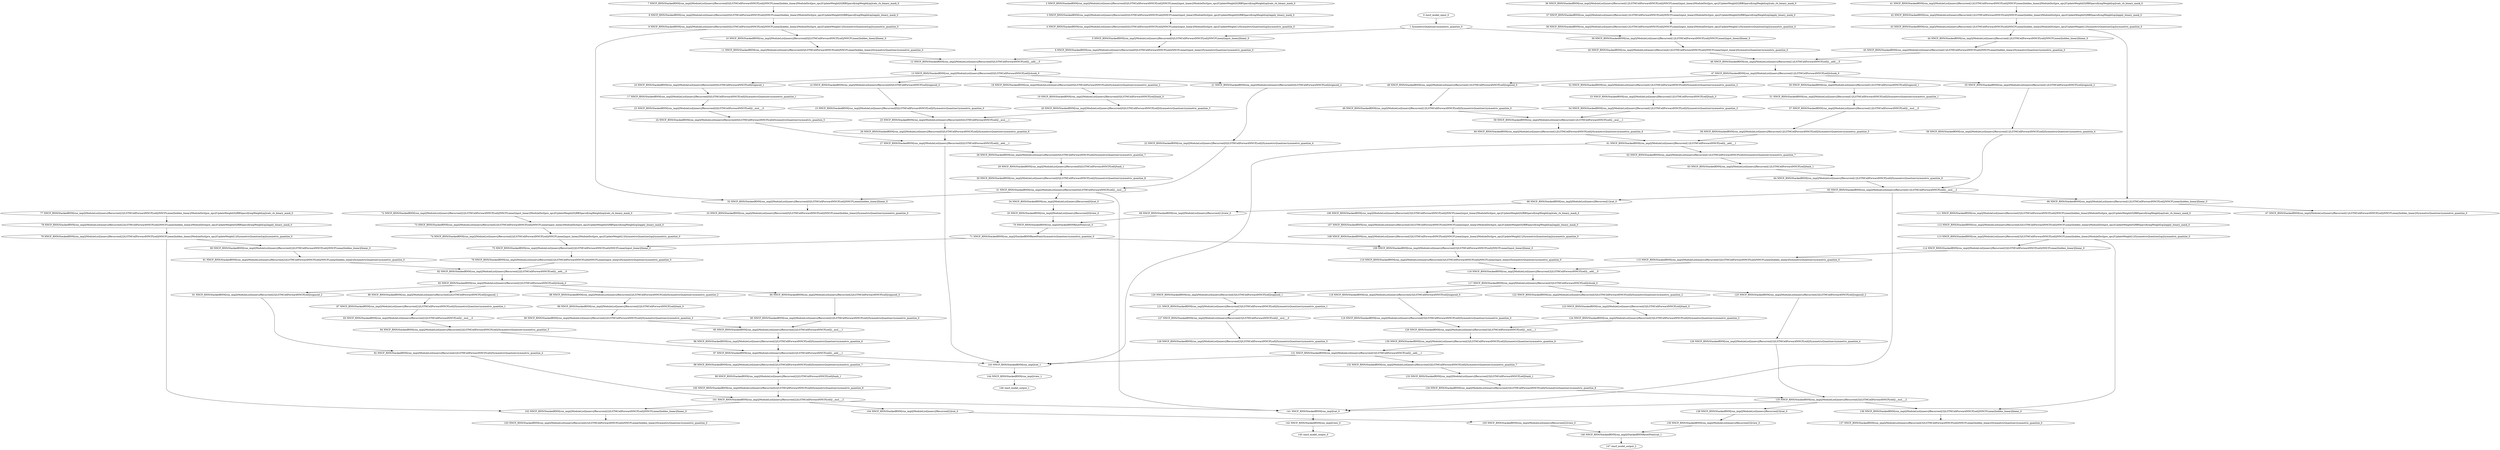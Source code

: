 strict digraph  {
"0 /nncf_model_input_0" [id=0, type=nncf_model_input];
"1 SymmetricQuantizer/symmetric_quantize_0" [id=1, type=symmetric_quantize];
"2 NNCF_RNN/StackedRNN[rnn_impl]/ModuleList[inners]/Recurrent[0]/LSTMCellForwardNNCF[cell]/NNCFLinear[input_linear]/ModuleDict[pre_ops]/UpdateWeight[0]/RBSparsifyingWeight[op]/calc_rb_binary_mask_0" [id=2, type=calc_rb_binary_mask];
"3 NNCF_RNN/StackedRNN[rnn_impl]/ModuleList[inners]/Recurrent[0]/LSTMCellForwardNNCF[cell]/NNCFLinear[input_linear]/ModuleDict[pre_ops]/UpdateWeight[0]/RBSparsifyingWeight[op]/apply_binary_mask_0" [id=3, type=apply_binary_mask];
"4 NNCF_RNN/StackedRNN[rnn_impl]/ModuleList[inners]/Recurrent[0]/LSTMCellForwardNNCF[cell]/NNCFLinear[input_linear]/ModuleDict[pre_ops]/UpdateWeight[1]/SymmetricQuantizer[op]/symmetric_quantize_0" [id=4, type=symmetric_quantize];
"5 NNCF_RNN/StackedRNN[rnn_impl]/ModuleList[inners]/Recurrent[0]/LSTMCellForwardNNCF[cell]/NNCFLinear[input_linear]/linear_0" [id=5, type=linear];
"6 NNCF_RNN/StackedRNN[rnn_impl]/ModuleList[inners]/Recurrent[0]/LSTMCellForwardNNCF[cell]/NNCFLinear[input_linear]/SymmetricQuantizer/symmetric_quantize_0" [id=6, type=symmetric_quantize];
"7 NNCF_RNN/StackedRNN[rnn_impl]/ModuleList[inners]/Recurrent[0]/LSTMCellForwardNNCF[cell]/NNCFLinear[hidden_linear]/ModuleDict[pre_ops]/UpdateWeight[0]/RBSparsifyingWeight[op]/calc_rb_binary_mask_0" [id=7, type=calc_rb_binary_mask];
"8 NNCF_RNN/StackedRNN[rnn_impl]/ModuleList[inners]/Recurrent[0]/LSTMCellForwardNNCF[cell]/NNCFLinear[hidden_linear]/ModuleDict[pre_ops]/UpdateWeight[0]/RBSparsifyingWeight[op]/apply_binary_mask_0" [id=8, type=apply_binary_mask];
"9 NNCF_RNN/StackedRNN[rnn_impl]/ModuleList[inners]/Recurrent[0]/LSTMCellForwardNNCF[cell]/NNCFLinear[hidden_linear]/ModuleDict[pre_ops]/UpdateWeight[1]/SymmetricQuantizer[op]/symmetric_quantize_0" [id=9, type=symmetric_quantize];
"10 NNCF_RNN/StackedRNN[rnn_impl]/ModuleList[inners]/Recurrent[0]/LSTMCellForwardNNCF[cell]/NNCFLinear[hidden_linear]/linear_0" [id=10, type=linear];
"11 NNCF_RNN/StackedRNN[rnn_impl]/ModuleList[inners]/Recurrent[0]/LSTMCellForwardNNCF[cell]/NNCFLinear[hidden_linear]/SymmetricQuantizer/symmetric_quantize_0" [id=11, type=symmetric_quantize];
"12 NNCF_RNN/StackedRNN[rnn_impl]/ModuleList[inners]/Recurrent[0]/LSTMCellForwardNNCF[cell]/__add___0" [id=12, type=__add__];
"13 NNCF_RNN/StackedRNN[rnn_impl]/ModuleList[inners]/Recurrent[0]/LSTMCellForwardNNCF[cell]/chunk_0" [id=13, type=chunk];
"14 NNCF_RNN/StackedRNN[rnn_impl]/ModuleList[inners]/Recurrent[0]/LSTMCellForwardNNCF[cell]/sigmoid_0" [id=14, type=sigmoid];
"15 NNCF_RNN/StackedRNN[rnn_impl]/ModuleList[inners]/Recurrent[0]/LSTMCellForwardNNCF[cell]/SymmetricQuantizer/symmetric_quantize_0" [id=15, type=symmetric_quantize];
"16 NNCF_RNN/StackedRNN[rnn_impl]/ModuleList[inners]/Recurrent[0]/LSTMCellForwardNNCF[cell]/sigmoid_1" [id=16, type=sigmoid];
"17 NNCF_RNN/StackedRNN[rnn_impl]/ModuleList[inners]/Recurrent[0]/LSTMCellForwardNNCF[cell]/SymmetricQuantizer/symmetric_quantize_1" [id=17, type=symmetric_quantize];
"18 NNCF_RNN/StackedRNN[rnn_impl]/ModuleList[inners]/Recurrent[0]/LSTMCellForwardNNCF[cell]/SymmetricQuantizer/symmetric_quantize_2" [id=18, type=symmetric_quantize];
"19 NNCF_RNN/StackedRNN[rnn_impl]/ModuleList[inners]/Recurrent[0]/LSTMCellForwardNNCF[cell]/tanh_0" [id=19, type=tanh];
"20 NNCF_RNN/StackedRNN[rnn_impl]/ModuleList[inners]/Recurrent[0]/LSTMCellForwardNNCF[cell]/SymmetricQuantizer/symmetric_quantize_3" [id=20, type=symmetric_quantize];
"21 NNCF_RNN/StackedRNN[rnn_impl]/ModuleList[inners]/Recurrent[0]/LSTMCellForwardNNCF[cell]/sigmoid_2" [id=21, type=sigmoid];
"22 NNCF_RNN/StackedRNN[rnn_impl]/ModuleList[inners]/Recurrent[0]/LSTMCellForwardNNCF[cell]/SymmetricQuantizer/symmetric_quantize_4" [id=22, type=symmetric_quantize];
"23 NNCF_RNN/StackedRNN[rnn_impl]/ModuleList[inners]/Recurrent[0]/LSTMCellForwardNNCF[cell]/__mul___0" [id=23, type=__mul__];
"24 NNCF_RNN/StackedRNN[rnn_impl]/ModuleList[inners]/Recurrent[0]/LSTMCellForwardNNCF[cell]/SymmetricQuantizer/symmetric_quantize_5" [id=24, type=symmetric_quantize];
"25 NNCF_RNN/StackedRNN[rnn_impl]/ModuleList[inners]/Recurrent[0]/LSTMCellForwardNNCF[cell]/__mul___1" [id=25, type=__mul__];
"26 NNCF_RNN/StackedRNN[rnn_impl]/ModuleList[inners]/Recurrent[0]/LSTMCellForwardNNCF[cell]/SymmetricQuantizer/symmetric_quantize_6" [id=26, type=symmetric_quantize];
"27 NNCF_RNN/StackedRNN[rnn_impl]/ModuleList[inners]/Recurrent[0]/LSTMCellForwardNNCF[cell]/__add___1" [id=27, type=__add__];
"28 NNCF_RNN/StackedRNN[rnn_impl]/ModuleList[inners]/Recurrent[0]/LSTMCellForwardNNCF[cell]/SymmetricQuantizer/symmetric_quantize_7" [id=28, type=symmetric_quantize];
"29 NNCF_RNN/StackedRNN[rnn_impl]/ModuleList[inners]/Recurrent[0]/LSTMCellForwardNNCF[cell]/tanh_1" [id=29, type=tanh];
"30 NNCF_RNN/StackedRNN[rnn_impl]/ModuleList[inners]/Recurrent[0]/LSTMCellForwardNNCF[cell]/SymmetricQuantizer/symmetric_quantize_8" [id=30, type=symmetric_quantize];
"31 NNCF_RNN/StackedRNN[rnn_impl]/ModuleList[inners]/Recurrent[0]/LSTMCellForwardNNCF[cell]/__mul___2" [id=31, type=__mul__];
"32 NNCF_RNN/StackedRNN[rnn_impl]/ModuleList[inners]/Recurrent[0]/LSTMCellForwardNNCF[cell]/NNCFLinear[hidden_linear]/linear_0" [id=32, type=linear];
"33 NNCF_RNN/StackedRNN[rnn_impl]/ModuleList[inners]/Recurrent[0]/LSTMCellForwardNNCF[cell]/NNCFLinear[hidden_linear]/SymmetricQuantizer/symmetric_quantize_0" [id=33, type=symmetric_quantize];
"34 NNCF_RNN/StackedRNN[rnn_impl]/ModuleList[inners]/Recurrent[0]/cat_0" [id=34, type=cat];
"35 NNCF_RNN/StackedRNN[rnn_impl]/ModuleList[inners]/Recurrent[0]/view_0" [id=35, type=view];
"36 NNCF_RNN/StackedRNN[rnn_impl]/ModuleList[inners]/Recurrent[1]/LSTMCellForwardNNCF[cell]/NNCFLinear[input_linear]/ModuleDict[pre_ops]/UpdateWeight[0]/RBSparsifyingWeight[op]/calc_rb_binary_mask_0" [id=36, type=calc_rb_binary_mask];
"37 NNCF_RNN/StackedRNN[rnn_impl]/ModuleList[inners]/Recurrent[1]/LSTMCellForwardNNCF[cell]/NNCFLinear[input_linear]/ModuleDict[pre_ops]/UpdateWeight[0]/RBSparsifyingWeight[op]/apply_binary_mask_0" [id=37, type=apply_binary_mask];
"38 NNCF_RNN/StackedRNN[rnn_impl]/ModuleList[inners]/Recurrent[1]/LSTMCellForwardNNCF[cell]/NNCFLinear[input_linear]/ModuleDict[pre_ops]/UpdateWeight[1]/SymmetricQuantizer[op]/symmetric_quantize_0" [id=38, type=symmetric_quantize];
"39 NNCF_RNN/StackedRNN[rnn_impl]/ModuleList[inners]/Recurrent[1]/LSTMCellForwardNNCF[cell]/NNCFLinear[input_linear]/linear_0" [id=39, type=linear];
"40 NNCF_RNN/StackedRNN[rnn_impl]/ModuleList[inners]/Recurrent[1]/LSTMCellForwardNNCF[cell]/NNCFLinear[input_linear]/SymmetricQuantizer/symmetric_quantize_0" [id=40, type=symmetric_quantize];
"41 NNCF_RNN/StackedRNN[rnn_impl]/ModuleList[inners]/Recurrent[1]/LSTMCellForwardNNCF[cell]/NNCFLinear[hidden_linear]/ModuleDict[pre_ops]/UpdateWeight[0]/RBSparsifyingWeight[op]/calc_rb_binary_mask_0" [id=41, type=calc_rb_binary_mask];
"42 NNCF_RNN/StackedRNN[rnn_impl]/ModuleList[inners]/Recurrent[1]/LSTMCellForwardNNCF[cell]/NNCFLinear[hidden_linear]/ModuleDict[pre_ops]/UpdateWeight[0]/RBSparsifyingWeight[op]/apply_binary_mask_0" [id=42, type=apply_binary_mask];
"43 NNCF_RNN/StackedRNN[rnn_impl]/ModuleList[inners]/Recurrent[1]/LSTMCellForwardNNCF[cell]/NNCFLinear[hidden_linear]/ModuleDict[pre_ops]/UpdateWeight[1]/SymmetricQuantizer[op]/symmetric_quantize_0" [id=43, type=symmetric_quantize];
"44 NNCF_RNN/StackedRNN[rnn_impl]/ModuleList[inners]/Recurrent[1]/LSTMCellForwardNNCF[cell]/NNCFLinear[hidden_linear]/linear_0" [id=44, type=linear];
"45 NNCF_RNN/StackedRNN[rnn_impl]/ModuleList[inners]/Recurrent[1]/LSTMCellForwardNNCF[cell]/NNCFLinear[hidden_linear]/SymmetricQuantizer/symmetric_quantize_0" [id=45, type=symmetric_quantize];
"46 NNCF_RNN/StackedRNN[rnn_impl]/ModuleList[inners]/Recurrent[1]/LSTMCellForwardNNCF[cell]/__add___0" [id=46, type=__add__];
"47 NNCF_RNN/StackedRNN[rnn_impl]/ModuleList[inners]/Recurrent[1]/LSTMCellForwardNNCF[cell]/chunk_0" [id=47, type=chunk];
"48 NNCF_RNN/StackedRNN[rnn_impl]/ModuleList[inners]/Recurrent[1]/LSTMCellForwardNNCF[cell]/sigmoid_0" [id=48, type=sigmoid];
"49 NNCF_RNN/StackedRNN[rnn_impl]/ModuleList[inners]/Recurrent[1]/LSTMCellForwardNNCF[cell]/SymmetricQuantizer/symmetric_quantize_0" [id=49, type=symmetric_quantize];
"50 NNCF_RNN/StackedRNN[rnn_impl]/ModuleList[inners]/Recurrent[1]/LSTMCellForwardNNCF[cell]/sigmoid_1" [id=50, type=sigmoid];
"51 NNCF_RNN/StackedRNN[rnn_impl]/ModuleList[inners]/Recurrent[1]/LSTMCellForwardNNCF[cell]/SymmetricQuantizer/symmetric_quantize_1" [id=51, type=symmetric_quantize];
"52 NNCF_RNN/StackedRNN[rnn_impl]/ModuleList[inners]/Recurrent[1]/LSTMCellForwardNNCF[cell]/SymmetricQuantizer/symmetric_quantize_2" [id=52, type=symmetric_quantize];
"53 NNCF_RNN/StackedRNN[rnn_impl]/ModuleList[inners]/Recurrent[1]/LSTMCellForwardNNCF[cell]/tanh_0" [id=53, type=tanh];
"54 NNCF_RNN/StackedRNN[rnn_impl]/ModuleList[inners]/Recurrent[1]/LSTMCellForwardNNCF[cell]/SymmetricQuantizer/symmetric_quantize_3" [id=54, type=symmetric_quantize];
"55 NNCF_RNN/StackedRNN[rnn_impl]/ModuleList[inners]/Recurrent[1]/LSTMCellForwardNNCF[cell]/sigmoid_2" [id=55, type=sigmoid];
"56 NNCF_RNN/StackedRNN[rnn_impl]/ModuleList[inners]/Recurrent[1]/LSTMCellForwardNNCF[cell]/SymmetricQuantizer/symmetric_quantize_4" [id=56, type=symmetric_quantize];
"57 NNCF_RNN/StackedRNN[rnn_impl]/ModuleList[inners]/Recurrent[1]/LSTMCellForwardNNCF[cell]/__mul___0" [id=57, type=__mul__];
"58 NNCF_RNN/StackedRNN[rnn_impl]/ModuleList[inners]/Recurrent[1]/LSTMCellForwardNNCF[cell]/SymmetricQuantizer/symmetric_quantize_5" [id=58, type=symmetric_quantize];
"59 NNCF_RNN/StackedRNN[rnn_impl]/ModuleList[inners]/Recurrent[1]/LSTMCellForwardNNCF[cell]/__mul___1" [id=59, type=__mul__];
"60 NNCF_RNN/StackedRNN[rnn_impl]/ModuleList[inners]/Recurrent[1]/LSTMCellForwardNNCF[cell]/SymmetricQuantizer/symmetric_quantize_6" [id=60, type=symmetric_quantize];
"61 NNCF_RNN/StackedRNN[rnn_impl]/ModuleList[inners]/Recurrent[1]/LSTMCellForwardNNCF[cell]/__add___1" [id=61, type=__add__];
"62 NNCF_RNN/StackedRNN[rnn_impl]/ModuleList[inners]/Recurrent[1]/LSTMCellForwardNNCF[cell]/SymmetricQuantizer/symmetric_quantize_7" [id=62, type=symmetric_quantize];
"63 NNCF_RNN/StackedRNN[rnn_impl]/ModuleList[inners]/Recurrent[1]/LSTMCellForwardNNCF[cell]/tanh_1" [id=63, type=tanh];
"64 NNCF_RNN/StackedRNN[rnn_impl]/ModuleList[inners]/Recurrent[1]/LSTMCellForwardNNCF[cell]/SymmetricQuantizer/symmetric_quantize_8" [id=64, type=symmetric_quantize];
"65 NNCF_RNN/StackedRNN[rnn_impl]/ModuleList[inners]/Recurrent[1]/LSTMCellForwardNNCF[cell]/__mul___2" [id=65, type=__mul__];
"66 NNCF_RNN/StackedRNN[rnn_impl]/ModuleList[inners]/Recurrent[1]/LSTMCellForwardNNCF[cell]/NNCFLinear[hidden_linear]/linear_0" [id=66, type=linear];
"67 NNCF_RNN/StackedRNN[rnn_impl]/ModuleList[inners]/Recurrent[1]/LSTMCellForwardNNCF[cell]/NNCFLinear[hidden_linear]/SymmetricQuantizer/symmetric_quantize_0" [id=67, type=symmetric_quantize];
"68 NNCF_RNN/StackedRNN[rnn_impl]/ModuleList[inners]/Recurrent[1]/cat_0" [id=68, type=cat];
"69 NNCF_RNN/StackedRNN[rnn_impl]/ModuleList[inners]/Recurrent[1]/view_0" [id=69, type=view];
"70 NNCF_RNN/StackedRNN[rnn_impl]/StackedRNNResetPoint/cat_0" [id=70, type=cat];
"71 NNCF_RNN/StackedRNN[rnn_impl]/StackedRNNResetPoint/SymmetricQuantizer/symmetric_quantize_0" [id=71, type=symmetric_quantize];
"72 NNCF_RNN/StackedRNN[rnn_impl]/ModuleList[inners]/Recurrent[2]/LSTMCellForwardNNCF[cell]/NNCFLinear[input_linear]/ModuleDict[pre_ops]/UpdateWeight[0]/RBSparsifyingWeight[op]/calc_rb_binary_mask_0" [id=72, type=calc_rb_binary_mask];
"73 NNCF_RNN/StackedRNN[rnn_impl]/ModuleList[inners]/Recurrent[2]/LSTMCellForwardNNCF[cell]/NNCFLinear[input_linear]/ModuleDict[pre_ops]/UpdateWeight[0]/RBSparsifyingWeight[op]/apply_binary_mask_0" [id=73, type=apply_binary_mask];
"74 NNCF_RNN/StackedRNN[rnn_impl]/ModuleList[inners]/Recurrent[2]/LSTMCellForwardNNCF[cell]/NNCFLinear[input_linear]/ModuleDict[pre_ops]/UpdateWeight[1]/SymmetricQuantizer[op]/symmetric_quantize_0" [id=74, type=symmetric_quantize];
"75 NNCF_RNN/StackedRNN[rnn_impl]/ModuleList[inners]/Recurrent[2]/LSTMCellForwardNNCF[cell]/NNCFLinear[input_linear]/linear_0" [id=75, type=linear];
"76 NNCF_RNN/StackedRNN[rnn_impl]/ModuleList[inners]/Recurrent[2]/LSTMCellForwardNNCF[cell]/NNCFLinear[input_linear]/SymmetricQuantizer/symmetric_quantize_0" [id=76, type=symmetric_quantize];
"77 NNCF_RNN/StackedRNN[rnn_impl]/ModuleList[inners]/Recurrent[2]/LSTMCellForwardNNCF[cell]/NNCFLinear[hidden_linear]/ModuleDict[pre_ops]/UpdateWeight[0]/RBSparsifyingWeight[op]/calc_rb_binary_mask_0" [id=77, type=calc_rb_binary_mask];
"78 NNCF_RNN/StackedRNN[rnn_impl]/ModuleList[inners]/Recurrent[2]/LSTMCellForwardNNCF[cell]/NNCFLinear[hidden_linear]/ModuleDict[pre_ops]/UpdateWeight[0]/RBSparsifyingWeight[op]/apply_binary_mask_0" [id=78, type=apply_binary_mask];
"79 NNCF_RNN/StackedRNN[rnn_impl]/ModuleList[inners]/Recurrent[2]/LSTMCellForwardNNCF[cell]/NNCFLinear[hidden_linear]/ModuleDict[pre_ops]/UpdateWeight[1]/SymmetricQuantizer[op]/symmetric_quantize_0" [id=79, type=symmetric_quantize];
"80 NNCF_RNN/StackedRNN[rnn_impl]/ModuleList[inners]/Recurrent[2]/LSTMCellForwardNNCF[cell]/NNCFLinear[hidden_linear]/linear_0" [id=80, type=linear];
"81 NNCF_RNN/StackedRNN[rnn_impl]/ModuleList[inners]/Recurrent[2]/LSTMCellForwardNNCF[cell]/NNCFLinear[hidden_linear]/SymmetricQuantizer/symmetric_quantize_0" [id=81, type=symmetric_quantize];
"82 NNCF_RNN/StackedRNN[rnn_impl]/ModuleList[inners]/Recurrent[2]/LSTMCellForwardNNCF[cell]/__add___0" [id=82, type=__add__];
"83 NNCF_RNN/StackedRNN[rnn_impl]/ModuleList[inners]/Recurrent[2]/LSTMCellForwardNNCF[cell]/chunk_0" [id=83, type=chunk];
"84 NNCF_RNN/StackedRNN[rnn_impl]/ModuleList[inners]/Recurrent[2]/LSTMCellForwardNNCF[cell]/sigmoid_0" [id=84, type=sigmoid];
"85 NNCF_RNN/StackedRNN[rnn_impl]/ModuleList[inners]/Recurrent[2]/LSTMCellForwardNNCF[cell]/SymmetricQuantizer/symmetric_quantize_0" [id=85, type=symmetric_quantize];
"86 NNCF_RNN/StackedRNN[rnn_impl]/ModuleList[inners]/Recurrent[2]/LSTMCellForwardNNCF[cell]/sigmoid_1" [id=86, type=sigmoid];
"87 NNCF_RNN/StackedRNN[rnn_impl]/ModuleList[inners]/Recurrent[2]/LSTMCellForwardNNCF[cell]/SymmetricQuantizer/symmetric_quantize_1" [id=87, type=symmetric_quantize];
"88 NNCF_RNN/StackedRNN[rnn_impl]/ModuleList[inners]/Recurrent[2]/LSTMCellForwardNNCF[cell]/SymmetricQuantizer/symmetric_quantize_2" [id=88, type=symmetric_quantize];
"89 NNCF_RNN/StackedRNN[rnn_impl]/ModuleList[inners]/Recurrent[2]/LSTMCellForwardNNCF[cell]/tanh_0" [id=89, type=tanh];
"90 NNCF_RNN/StackedRNN[rnn_impl]/ModuleList[inners]/Recurrent[2]/LSTMCellForwardNNCF[cell]/SymmetricQuantizer/symmetric_quantize_3" [id=90, type=symmetric_quantize];
"91 NNCF_RNN/StackedRNN[rnn_impl]/ModuleList[inners]/Recurrent[2]/LSTMCellForwardNNCF[cell]/sigmoid_2" [id=91, type=sigmoid];
"92 NNCF_RNN/StackedRNN[rnn_impl]/ModuleList[inners]/Recurrent[2]/LSTMCellForwardNNCF[cell]/SymmetricQuantizer/symmetric_quantize_4" [id=92, type=symmetric_quantize];
"93 NNCF_RNN/StackedRNN[rnn_impl]/ModuleList[inners]/Recurrent[2]/LSTMCellForwardNNCF[cell]/__mul___0" [id=93, type=__mul__];
"94 NNCF_RNN/StackedRNN[rnn_impl]/ModuleList[inners]/Recurrent[2]/LSTMCellForwardNNCF[cell]/SymmetricQuantizer/symmetric_quantize_5" [id=94, type=symmetric_quantize];
"95 NNCF_RNN/StackedRNN[rnn_impl]/ModuleList[inners]/Recurrent[2]/LSTMCellForwardNNCF[cell]/__mul___1" [id=95, type=__mul__];
"96 NNCF_RNN/StackedRNN[rnn_impl]/ModuleList[inners]/Recurrent[2]/LSTMCellForwardNNCF[cell]/SymmetricQuantizer/symmetric_quantize_6" [id=96, type=symmetric_quantize];
"97 NNCF_RNN/StackedRNN[rnn_impl]/ModuleList[inners]/Recurrent[2]/LSTMCellForwardNNCF[cell]/__add___1" [id=97, type=__add__];
"98 NNCF_RNN/StackedRNN[rnn_impl]/ModuleList[inners]/Recurrent[2]/LSTMCellForwardNNCF[cell]/SymmetricQuantizer/symmetric_quantize_7" [id=98, type=symmetric_quantize];
"99 NNCF_RNN/StackedRNN[rnn_impl]/ModuleList[inners]/Recurrent[2]/LSTMCellForwardNNCF[cell]/tanh_1" [id=99, type=tanh];
"100 NNCF_RNN/StackedRNN[rnn_impl]/ModuleList[inners]/Recurrent[2]/LSTMCellForwardNNCF[cell]/SymmetricQuantizer/symmetric_quantize_8" [id=100, type=symmetric_quantize];
"101 NNCF_RNN/StackedRNN[rnn_impl]/ModuleList[inners]/Recurrent[2]/LSTMCellForwardNNCF[cell]/__mul___2" [id=101, type=__mul__];
"102 NNCF_RNN/StackedRNN[rnn_impl]/ModuleList[inners]/Recurrent[2]/LSTMCellForwardNNCF[cell]/NNCFLinear[hidden_linear]/linear_0" [id=102, type=linear];
"103 NNCF_RNN/StackedRNN[rnn_impl]/ModuleList[inners]/Recurrent[2]/LSTMCellForwardNNCF[cell]/NNCFLinear[hidden_linear]/SymmetricQuantizer/symmetric_quantize_0" [id=103, type=symmetric_quantize];
"104 NNCF_RNN/StackedRNN[rnn_impl]/ModuleList[inners]/Recurrent[2]/cat_0" [id=104, type=cat];
"105 NNCF_RNN/StackedRNN[rnn_impl]/ModuleList[inners]/Recurrent[2]/view_0" [id=105, type=view];
"106 NNCF_RNN/StackedRNN[rnn_impl]/ModuleList[inners]/Recurrent[3]/LSTMCellForwardNNCF[cell]/NNCFLinear[input_linear]/ModuleDict[pre_ops]/UpdateWeight[0]/RBSparsifyingWeight[op]/calc_rb_binary_mask_0" [id=106, type=calc_rb_binary_mask];
"107 NNCF_RNN/StackedRNN[rnn_impl]/ModuleList[inners]/Recurrent[3]/LSTMCellForwardNNCF[cell]/NNCFLinear[input_linear]/ModuleDict[pre_ops]/UpdateWeight[0]/RBSparsifyingWeight[op]/apply_binary_mask_0" [id=107, type=apply_binary_mask];
"108 NNCF_RNN/StackedRNN[rnn_impl]/ModuleList[inners]/Recurrent[3]/LSTMCellForwardNNCF[cell]/NNCFLinear[input_linear]/ModuleDict[pre_ops]/UpdateWeight[1]/SymmetricQuantizer[op]/symmetric_quantize_0" [id=108, type=symmetric_quantize];
"109 NNCF_RNN/StackedRNN[rnn_impl]/ModuleList[inners]/Recurrent[3]/LSTMCellForwardNNCF[cell]/NNCFLinear[input_linear]/linear_0" [id=109, type=linear];
"110 NNCF_RNN/StackedRNN[rnn_impl]/ModuleList[inners]/Recurrent[3]/LSTMCellForwardNNCF[cell]/NNCFLinear[input_linear]/SymmetricQuantizer/symmetric_quantize_0" [id=110, type=symmetric_quantize];
"111 NNCF_RNN/StackedRNN[rnn_impl]/ModuleList[inners]/Recurrent[3]/LSTMCellForwardNNCF[cell]/NNCFLinear[hidden_linear]/ModuleDict[pre_ops]/UpdateWeight[0]/RBSparsifyingWeight[op]/calc_rb_binary_mask_0" [id=111, type=calc_rb_binary_mask];
"112 NNCF_RNN/StackedRNN[rnn_impl]/ModuleList[inners]/Recurrent[3]/LSTMCellForwardNNCF[cell]/NNCFLinear[hidden_linear]/ModuleDict[pre_ops]/UpdateWeight[0]/RBSparsifyingWeight[op]/apply_binary_mask_0" [id=112, type=apply_binary_mask];
"113 NNCF_RNN/StackedRNN[rnn_impl]/ModuleList[inners]/Recurrent[3]/LSTMCellForwardNNCF[cell]/NNCFLinear[hidden_linear]/ModuleDict[pre_ops]/UpdateWeight[1]/SymmetricQuantizer[op]/symmetric_quantize_0" [id=113, type=symmetric_quantize];
"114 NNCF_RNN/StackedRNN[rnn_impl]/ModuleList[inners]/Recurrent[3]/LSTMCellForwardNNCF[cell]/NNCFLinear[hidden_linear]/linear_0" [id=114, type=linear];
"115 NNCF_RNN/StackedRNN[rnn_impl]/ModuleList[inners]/Recurrent[3]/LSTMCellForwardNNCF[cell]/NNCFLinear[hidden_linear]/SymmetricQuantizer/symmetric_quantize_0" [id=115, type=symmetric_quantize];
"116 NNCF_RNN/StackedRNN[rnn_impl]/ModuleList[inners]/Recurrent[3]/LSTMCellForwardNNCF[cell]/__add___0" [id=116, type=__add__];
"117 NNCF_RNN/StackedRNN[rnn_impl]/ModuleList[inners]/Recurrent[3]/LSTMCellForwardNNCF[cell]/chunk_0" [id=117, type=chunk];
"118 NNCF_RNN/StackedRNN[rnn_impl]/ModuleList[inners]/Recurrent[3]/LSTMCellForwardNNCF[cell]/sigmoid_0" [id=118, type=sigmoid];
"119 NNCF_RNN/StackedRNN[rnn_impl]/ModuleList[inners]/Recurrent[3]/LSTMCellForwardNNCF[cell]/SymmetricQuantizer/symmetric_quantize_0" [id=119, type=symmetric_quantize];
"120 NNCF_RNN/StackedRNN[rnn_impl]/ModuleList[inners]/Recurrent[3]/LSTMCellForwardNNCF[cell]/sigmoid_1" [id=120, type=sigmoid];
"121 NNCF_RNN/StackedRNN[rnn_impl]/ModuleList[inners]/Recurrent[3]/LSTMCellForwardNNCF[cell]/SymmetricQuantizer/symmetric_quantize_1" [id=121, type=symmetric_quantize];
"122 NNCF_RNN/StackedRNN[rnn_impl]/ModuleList[inners]/Recurrent[3]/LSTMCellForwardNNCF[cell]/SymmetricQuantizer/symmetric_quantize_2" [id=122, type=symmetric_quantize];
"123 NNCF_RNN/StackedRNN[rnn_impl]/ModuleList[inners]/Recurrent[3]/LSTMCellForwardNNCF[cell]/tanh_0" [id=123, type=tanh];
"124 NNCF_RNN/StackedRNN[rnn_impl]/ModuleList[inners]/Recurrent[3]/LSTMCellForwardNNCF[cell]/SymmetricQuantizer/symmetric_quantize_3" [id=124, type=symmetric_quantize];
"125 NNCF_RNN/StackedRNN[rnn_impl]/ModuleList[inners]/Recurrent[3]/LSTMCellForwardNNCF[cell]/sigmoid_2" [id=125, type=sigmoid];
"126 NNCF_RNN/StackedRNN[rnn_impl]/ModuleList[inners]/Recurrent[3]/LSTMCellForwardNNCF[cell]/SymmetricQuantizer/symmetric_quantize_4" [id=126, type=symmetric_quantize];
"127 NNCF_RNN/StackedRNN[rnn_impl]/ModuleList[inners]/Recurrent[3]/LSTMCellForwardNNCF[cell]/__mul___0" [id=127, type=__mul__];
"128 NNCF_RNN/StackedRNN[rnn_impl]/ModuleList[inners]/Recurrent[3]/LSTMCellForwardNNCF[cell]/SymmetricQuantizer/symmetric_quantize_5" [id=128, type=symmetric_quantize];
"129 NNCF_RNN/StackedRNN[rnn_impl]/ModuleList[inners]/Recurrent[3]/LSTMCellForwardNNCF[cell]/__mul___1" [id=129, type=__mul__];
"130 NNCF_RNN/StackedRNN[rnn_impl]/ModuleList[inners]/Recurrent[3]/LSTMCellForwardNNCF[cell]/SymmetricQuantizer/symmetric_quantize_6" [id=130, type=symmetric_quantize];
"131 NNCF_RNN/StackedRNN[rnn_impl]/ModuleList[inners]/Recurrent[3]/LSTMCellForwardNNCF[cell]/__add___1" [id=131, type=__add__];
"132 NNCF_RNN/StackedRNN[rnn_impl]/ModuleList[inners]/Recurrent[3]/LSTMCellForwardNNCF[cell]/SymmetricQuantizer/symmetric_quantize_7" [id=132, type=symmetric_quantize];
"133 NNCF_RNN/StackedRNN[rnn_impl]/ModuleList[inners]/Recurrent[3]/LSTMCellForwardNNCF[cell]/tanh_1" [id=133, type=tanh];
"134 NNCF_RNN/StackedRNN[rnn_impl]/ModuleList[inners]/Recurrent[3]/LSTMCellForwardNNCF[cell]/SymmetricQuantizer/symmetric_quantize_8" [id=134, type=symmetric_quantize];
"135 NNCF_RNN/StackedRNN[rnn_impl]/ModuleList[inners]/Recurrent[3]/LSTMCellForwardNNCF[cell]/__mul___2" [id=135, type=__mul__];
"136 NNCF_RNN/StackedRNN[rnn_impl]/ModuleList[inners]/Recurrent[3]/LSTMCellForwardNNCF[cell]/NNCFLinear[hidden_linear]/linear_0" [id=136, type=linear];
"137 NNCF_RNN/StackedRNN[rnn_impl]/ModuleList[inners]/Recurrent[3]/LSTMCellForwardNNCF[cell]/NNCFLinear[hidden_linear]/SymmetricQuantizer/symmetric_quantize_0" [id=137, type=symmetric_quantize];
"138 NNCF_RNN/StackedRNN[rnn_impl]/ModuleList[inners]/Recurrent[3]/cat_0" [id=138, type=cat];
"139 NNCF_RNN/StackedRNN[rnn_impl]/ModuleList[inners]/Recurrent[3]/view_0" [id=139, type=view];
"140 NNCF_RNN/StackedRNN[rnn_impl]/StackedRNNResetPoint/cat_1" [id=140, type=cat];
"141 NNCF_RNN/StackedRNN[rnn_impl]/cat_0" [id=141, type=cat];
"142 NNCF_RNN/StackedRNN[rnn_impl]/view_0" [id=142, type=view];
"143 NNCF_RNN/StackedRNN[rnn_impl]/cat_1" [id=143, type=cat];
"144 NNCF_RNN/StackedRNN[rnn_impl]/view_1" [id=144, type=view];
"145 /nncf_model_output_0" [id=145, type=nncf_model_output];
"146 /nncf_model_output_1" [id=146, type=nncf_model_output];
"147 /nncf_model_output_2" [id=147, type=nncf_model_output];
"0 /nncf_model_input_0" -> "1 SymmetricQuantizer/symmetric_quantize_0";
"1 SymmetricQuantizer/symmetric_quantize_0" -> "5 NNCF_RNN/StackedRNN[rnn_impl]/ModuleList[inners]/Recurrent[0]/LSTMCellForwardNNCF[cell]/NNCFLinear[input_linear]/linear_0";
"2 NNCF_RNN/StackedRNN[rnn_impl]/ModuleList[inners]/Recurrent[0]/LSTMCellForwardNNCF[cell]/NNCFLinear[input_linear]/ModuleDict[pre_ops]/UpdateWeight[0]/RBSparsifyingWeight[op]/calc_rb_binary_mask_0" -> "3 NNCF_RNN/StackedRNN[rnn_impl]/ModuleList[inners]/Recurrent[0]/LSTMCellForwardNNCF[cell]/NNCFLinear[input_linear]/ModuleDict[pre_ops]/UpdateWeight[0]/RBSparsifyingWeight[op]/apply_binary_mask_0";
"3 NNCF_RNN/StackedRNN[rnn_impl]/ModuleList[inners]/Recurrent[0]/LSTMCellForwardNNCF[cell]/NNCFLinear[input_linear]/ModuleDict[pre_ops]/UpdateWeight[0]/RBSparsifyingWeight[op]/apply_binary_mask_0" -> "4 NNCF_RNN/StackedRNN[rnn_impl]/ModuleList[inners]/Recurrent[0]/LSTMCellForwardNNCF[cell]/NNCFLinear[input_linear]/ModuleDict[pre_ops]/UpdateWeight[1]/SymmetricQuantizer[op]/symmetric_quantize_0";
"4 NNCF_RNN/StackedRNN[rnn_impl]/ModuleList[inners]/Recurrent[0]/LSTMCellForwardNNCF[cell]/NNCFLinear[input_linear]/ModuleDict[pre_ops]/UpdateWeight[1]/SymmetricQuantizer[op]/symmetric_quantize_0" -> "5 NNCF_RNN/StackedRNN[rnn_impl]/ModuleList[inners]/Recurrent[0]/LSTMCellForwardNNCF[cell]/NNCFLinear[input_linear]/linear_0";
"5 NNCF_RNN/StackedRNN[rnn_impl]/ModuleList[inners]/Recurrent[0]/LSTMCellForwardNNCF[cell]/NNCFLinear[input_linear]/linear_0" -> "6 NNCF_RNN/StackedRNN[rnn_impl]/ModuleList[inners]/Recurrent[0]/LSTMCellForwardNNCF[cell]/NNCFLinear[input_linear]/SymmetricQuantizer/symmetric_quantize_0";
"7 NNCF_RNN/StackedRNN[rnn_impl]/ModuleList[inners]/Recurrent[0]/LSTMCellForwardNNCF[cell]/NNCFLinear[hidden_linear]/ModuleDict[pre_ops]/UpdateWeight[0]/RBSparsifyingWeight[op]/calc_rb_binary_mask_0" -> "8 NNCF_RNN/StackedRNN[rnn_impl]/ModuleList[inners]/Recurrent[0]/LSTMCellForwardNNCF[cell]/NNCFLinear[hidden_linear]/ModuleDict[pre_ops]/UpdateWeight[0]/RBSparsifyingWeight[op]/apply_binary_mask_0";
"8 NNCF_RNN/StackedRNN[rnn_impl]/ModuleList[inners]/Recurrent[0]/LSTMCellForwardNNCF[cell]/NNCFLinear[hidden_linear]/ModuleDict[pre_ops]/UpdateWeight[0]/RBSparsifyingWeight[op]/apply_binary_mask_0" -> "9 NNCF_RNN/StackedRNN[rnn_impl]/ModuleList[inners]/Recurrent[0]/LSTMCellForwardNNCF[cell]/NNCFLinear[hidden_linear]/ModuleDict[pre_ops]/UpdateWeight[1]/SymmetricQuantizer[op]/symmetric_quantize_0";
"1 SymmetricQuantizer/symmetric_quantize_0" -> "39 NNCF_RNN/StackedRNN[rnn_impl]/ModuleList[inners]/Recurrent[1]/LSTMCellForwardNNCF[cell]/NNCFLinear[input_linear]/linear_0";
"6 NNCF_RNN/StackedRNN[rnn_impl]/ModuleList[inners]/Recurrent[0]/LSTMCellForwardNNCF[cell]/NNCFLinear[input_linear]/SymmetricQuantizer/symmetric_quantize_0" -> "12 NNCF_RNN/StackedRNN[rnn_impl]/ModuleList[inners]/Recurrent[0]/LSTMCellForwardNNCF[cell]/__add___0";
"9 NNCF_RNN/StackedRNN[rnn_impl]/ModuleList[inners]/Recurrent[0]/LSTMCellForwardNNCF[cell]/NNCFLinear[hidden_linear]/ModuleDict[pre_ops]/UpdateWeight[1]/SymmetricQuantizer[op]/symmetric_quantize_0" -> "10 NNCF_RNN/StackedRNN[rnn_impl]/ModuleList[inners]/Recurrent[0]/LSTMCellForwardNNCF[cell]/NNCFLinear[hidden_linear]/linear_0";
"9 NNCF_RNN/StackedRNN[rnn_impl]/ModuleList[inners]/Recurrent[0]/LSTMCellForwardNNCF[cell]/NNCFLinear[hidden_linear]/ModuleDict[pre_ops]/UpdateWeight[1]/SymmetricQuantizer[op]/symmetric_quantize_0" -> "32 NNCF_RNN/StackedRNN[rnn_impl]/ModuleList[inners]/Recurrent[0]/LSTMCellForwardNNCF[cell]/NNCFLinear[hidden_linear]/linear_0";
"10 NNCF_RNN/StackedRNN[rnn_impl]/ModuleList[inners]/Recurrent[0]/LSTMCellForwardNNCF[cell]/NNCFLinear[hidden_linear]/linear_0" -> "11 NNCF_RNN/StackedRNN[rnn_impl]/ModuleList[inners]/Recurrent[0]/LSTMCellForwardNNCF[cell]/NNCFLinear[hidden_linear]/SymmetricQuantizer/symmetric_quantize_0";
"11 NNCF_RNN/StackedRNN[rnn_impl]/ModuleList[inners]/Recurrent[0]/LSTMCellForwardNNCF[cell]/NNCFLinear[hidden_linear]/SymmetricQuantizer/symmetric_quantize_0" -> "12 NNCF_RNN/StackedRNN[rnn_impl]/ModuleList[inners]/Recurrent[0]/LSTMCellForwardNNCF[cell]/__add___0";
"12 NNCF_RNN/StackedRNN[rnn_impl]/ModuleList[inners]/Recurrent[0]/LSTMCellForwardNNCF[cell]/__add___0" -> "13 NNCF_RNN/StackedRNN[rnn_impl]/ModuleList[inners]/Recurrent[0]/LSTMCellForwardNNCF[cell]/chunk_0";
"13 NNCF_RNN/StackedRNN[rnn_impl]/ModuleList[inners]/Recurrent[0]/LSTMCellForwardNNCF[cell]/chunk_0" -> "14 NNCF_RNN/StackedRNN[rnn_impl]/ModuleList[inners]/Recurrent[0]/LSTMCellForwardNNCF[cell]/sigmoid_0";
"13 NNCF_RNN/StackedRNN[rnn_impl]/ModuleList[inners]/Recurrent[0]/LSTMCellForwardNNCF[cell]/chunk_0" -> "16 NNCF_RNN/StackedRNN[rnn_impl]/ModuleList[inners]/Recurrent[0]/LSTMCellForwardNNCF[cell]/sigmoid_1";
"13 NNCF_RNN/StackedRNN[rnn_impl]/ModuleList[inners]/Recurrent[0]/LSTMCellForwardNNCF[cell]/chunk_0" -> "18 NNCF_RNN/StackedRNN[rnn_impl]/ModuleList[inners]/Recurrent[0]/LSTMCellForwardNNCF[cell]/SymmetricQuantizer/symmetric_quantize_2";
"13 NNCF_RNN/StackedRNN[rnn_impl]/ModuleList[inners]/Recurrent[0]/LSTMCellForwardNNCF[cell]/chunk_0" -> "21 NNCF_RNN/StackedRNN[rnn_impl]/ModuleList[inners]/Recurrent[0]/LSTMCellForwardNNCF[cell]/sigmoid_2";
"14 NNCF_RNN/StackedRNN[rnn_impl]/ModuleList[inners]/Recurrent[0]/LSTMCellForwardNNCF[cell]/sigmoid_0" -> "15 NNCF_RNN/StackedRNN[rnn_impl]/ModuleList[inners]/Recurrent[0]/LSTMCellForwardNNCF[cell]/SymmetricQuantizer/symmetric_quantize_0";
"15 NNCF_RNN/StackedRNN[rnn_impl]/ModuleList[inners]/Recurrent[0]/LSTMCellForwardNNCF[cell]/SymmetricQuantizer/symmetric_quantize_0" -> "25 NNCF_RNN/StackedRNN[rnn_impl]/ModuleList[inners]/Recurrent[0]/LSTMCellForwardNNCF[cell]/__mul___1";
"16 NNCF_RNN/StackedRNN[rnn_impl]/ModuleList[inners]/Recurrent[0]/LSTMCellForwardNNCF[cell]/sigmoid_1" -> "17 NNCF_RNN/StackedRNN[rnn_impl]/ModuleList[inners]/Recurrent[0]/LSTMCellForwardNNCF[cell]/SymmetricQuantizer/symmetric_quantize_1";
"17 NNCF_RNN/StackedRNN[rnn_impl]/ModuleList[inners]/Recurrent[0]/LSTMCellForwardNNCF[cell]/SymmetricQuantizer/symmetric_quantize_1" -> "23 NNCF_RNN/StackedRNN[rnn_impl]/ModuleList[inners]/Recurrent[0]/LSTMCellForwardNNCF[cell]/__mul___0";
"18 NNCF_RNN/StackedRNN[rnn_impl]/ModuleList[inners]/Recurrent[0]/LSTMCellForwardNNCF[cell]/SymmetricQuantizer/symmetric_quantize_2" -> "19 NNCF_RNN/StackedRNN[rnn_impl]/ModuleList[inners]/Recurrent[0]/LSTMCellForwardNNCF[cell]/tanh_0";
"19 NNCF_RNN/StackedRNN[rnn_impl]/ModuleList[inners]/Recurrent[0]/LSTMCellForwardNNCF[cell]/tanh_0" -> "20 NNCF_RNN/StackedRNN[rnn_impl]/ModuleList[inners]/Recurrent[0]/LSTMCellForwardNNCF[cell]/SymmetricQuantizer/symmetric_quantize_3";
"20 NNCF_RNN/StackedRNN[rnn_impl]/ModuleList[inners]/Recurrent[0]/LSTMCellForwardNNCF[cell]/SymmetricQuantizer/symmetric_quantize_3" -> "25 NNCF_RNN/StackedRNN[rnn_impl]/ModuleList[inners]/Recurrent[0]/LSTMCellForwardNNCF[cell]/__mul___1";
"21 NNCF_RNN/StackedRNN[rnn_impl]/ModuleList[inners]/Recurrent[0]/LSTMCellForwardNNCF[cell]/sigmoid_2" -> "22 NNCF_RNN/StackedRNN[rnn_impl]/ModuleList[inners]/Recurrent[0]/LSTMCellForwardNNCF[cell]/SymmetricQuantizer/symmetric_quantize_4";
"22 NNCF_RNN/StackedRNN[rnn_impl]/ModuleList[inners]/Recurrent[0]/LSTMCellForwardNNCF[cell]/SymmetricQuantizer/symmetric_quantize_4" -> "31 NNCF_RNN/StackedRNN[rnn_impl]/ModuleList[inners]/Recurrent[0]/LSTMCellForwardNNCF[cell]/__mul___2";
"23 NNCF_RNN/StackedRNN[rnn_impl]/ModuleList[inners]/Recurrent[0]/LSTMCellForwardNNCF[cell]/__mul___0" -> "24 NNCF_RNN/StackedRNN[rnn_impl]/ModuleList[inners]/Recurrent[0]/LSTMCellForwardNNCF[cell]/SymmetricQuantizer/symmetric_quantize_5";
"24 NNCF_RNN/StackedRNN[rnn_impl]/ModuleList[inners]/Recurrent[0]/LSTMCellForwardNNCF[cell]/SymmetricQuantizer/symmetric_quantize_5" -> "27 NNCF_RNN/StackedRNN[rnn_impl]/ModuleList[inners]/Recurrent[0]/LSTMCellForwardNNCF[cell]/__add___1";
"25 NNCF_RNN/StackedRNN[rnn_impl]/ModuleList[inners]/Recurrent[0]/LSTMCellForwardNNCF[cell]/__mul___1" -> "26 NNCF_RNN/StackedRNN[rnn_impl]/ModuleList[inners]/Recurrent[0]/LSTMCellForwardNNCF[cell]/SymmetricQuantizer/symmetric_quantize_6";
"26 NNCF_RNN/StackedRNN[rnn_impl]/ModuleList[inners]/Recurrent[0]/LSTMCellForwardNNCF[cell]/SymmetricQuantizer/symmetric_quantize_6" -> "27 NNCF_RNN/StackedRNN[rnn_impl]/ModuleList[inners]/Recurrent[0]/LSTMCellForwardNNCF[cell]/__add___1";
"27 NNCF_RNN/StackedRNN[rnn_impl]/ModuleList[inners]/Recurrent[0]/LSTMCellForwardNNCF[cell]/__add___1" -> "28 NNCF_RNN/StackedRNN[rnn_impl]/ModuleList[inners]/Recurrent[0]/LSTMCellForwardNNCF[cell]/SymmetricQuantizer/symmetric_quantize_7";
"28 NNCF_RNN/StackedRNN[rnn_impl]/ModuleList[inners]/Recurrent[0]/LSTMCellForwardNNCF[cell]/SymmetricQuantizer/symmetric_quantize_7" -> "29 NNCF_RNN/StackedRNN[rnn_impl]/ModuleList[inners]/Recurrent[0]/LSTMCellForwardNNCF[cell]/tanh_1";
"29 NNCF_RNN/StackedRNN[rnn_impl]/ModuleList[inners]/Recurrent[0]/LSTMCellForwardNNCF[cell]/tanh_1" -> "30 NNCF_RNN/StackedRNN[rnn_impl]/ModuleList[inners]/Recurrent[0]/LSTMCellForwardNNCF[cell]/SymmetricQuantizer/symmetric_quantize_8";
"30 NNCF_RNN/StackedRNN[rnn_impl]/ModuleList[inners]/Recurrent[0]/LSTMCellForwardNNCF[cell]/SymmetricQuantizer/symmetric_quantize_8" -> "31 NNCF_RNN/StackedRNN[rnn_impl]/ModuleList[inners]/Recurrent[0]/LSTMCellForwardNNCF[cell]/__mul___2";
"31 NNCF_RNN/StackedRNN[rnn_impl]/ModuleList[inners]/Recurrent[0]/LSTMCellForwardNNCF[cell]/__mul___2" -> "32 NNCF_RNN/StackedRNN[rnn_impl]/ModuleList[inners]/Recurrent[0]/LSTMCellForwardNNCF[cell]/NNCFLinear[hidden_linear]/linear_0";
"31 NNCF_RNN/StackedRNN[rnn_impl]/ModuleList[inners]/Recurrent[0]/LSTMCellForwardNNCF[cell]/__mul___2" -> "34 NNCF_RNN/StackedRNN[rnn_impl]/ModuleList[inners]/Recurrent[0]/cat_0";
"32 NNCF_RNN/StackedRNN[rnn_impl]/ModuleList[inners]/Recurrent[0]/LSTMCellForwardNNCF[cell]/NNCFLinear[hidden_linear]/linear_0" -> "33 NNCF_RNN/StackedRNN[rnn_impl]/ModuleList[inners]/Recurrent[0]/LSTMCellForwardNNCF[cell]/NNCFLinear[hidden_linear]/SymmetricQuantizer/symmetric_quantize_0";
"34 NNCF_RNN/StackedRNN[rnn_impl]/ModuleList[inners]/Recurrent[0]/cat_0" -> "35 NNCF_RNN/StackedRNN[rnn_impl]/ModuleList[inners]/Recurrent[0]/view_0";
"35 NNCF_RNN/StackedRNN[rnn_impl]/ModuleList[inners]/Recurrent[0]/view_0" -> "70 NNCF_RNN/StackedRNN[rnn_impl]/StackedRNNResetPoint/cat_0";
"36 NNCF_RNN/StackedRNN[rnn_impl]/ModuleList[inners]/Recurrent[1]/LSTMCellForwardNNCF[cell]/NNCFLinear[input_linear]/ModuleDict[pre_ops]/UpdateWeight[0]/RBSparsifyingWeight[op]/calc_rb_binary_mask_0" -> "37 NNCF_RNN/StackedRNN[rnn_impl]/ModuleList[inners]/Recurrent[1]/LSTMCellForwardNNCF[cell]/NNCFLinear[input_linear]/ModuleDict[pre_ops]/UpdateWeight[0]/RBSparsifyingWeight[op]/apply_binary_mask_0";
"37 NNCF_RNN/StackedRNN[rnn_impl]/ModuleList[inners]/Recurrent[1]/LSTMCellForwardNNCF[cell]/NNCFLinear[input_linear]/ModuleDict[pre_ops]/UpdateWeight[0]/RBSparsifyingWeight[op]/apply_binary_mask_0" -> "38 NNCF_RNN/StackedRNN[rnn_impl]/ModuleList[inners]/Recurrent[1]/LSTMCellForwardNNCF[cell]/NNCFLinear[input_linear]/ModuleDict[pre_ops]/UpdateWeight[1]/SymmetricQuantizer[op]/symmetric_quantize_0";
"38 NNCF_RNN/StackedRNN[rnn_impl]/ModuleList[inners]/Recurrent[1]/LSTMCellForwardNNCF[cell]/NNCFLinear[input_linear]/ModuleDict[pre_ops]/UpdateWeight[1]/SymmetricQuantizer[op]/symmetric_quantize_0" -> "39 NNCF_RNN/StackedRNN[rnn_impl]/ModuleList[inners]/Recurrent[1]/LSTMCellForwardNNCF[cell]/NNCFLinear[input_linear]/linear_0";
"39 NNCF_RNN/StackedRNN[rnn_impl]/ModuleList[inners]/Recurrent[1]/LSTMCellForwardNNCF[cell]/NNCFLinear[input_linear]/linear_0" -> "40 NNCF_RNN/StackedRNN[rnn_impl]/ModuleList[inners]/Recurrent[1]/LSTMCellForwardNNCF[cell]/NNCFLinear[input_linear]/SymmetricQuantizer/symmetric_quantize_0";
"40 NNCF_RNN/StackedRNN[rnn_impl]/ModuleList[inners]/Recurrent[1]/LSTMCellForwardNNCF[cell]/NNCFLinear[input_linear]/SymmetricQuantizer/symmetric_quantize_0" -> "46 NNCF_RNN/StackedRNN[rnn_impl]/ModuleList[inners]/Recurrent[1]/LSTMCellForwardNNCF[cell]/__add___0";
"41 NNCF_RNN/StackedRNN[rnn_impl]/ModuleList[inners]/Recurrent[1]/LSTMCellForwardNNCF[cell]/NNCFLinear[hidden_linear]/ModuleDict[pre_ops]/UpdateWeight[0]/RBSparsifyingWeight[op]/calc_rb_binary_mask_0" -> "42 NNCF_RNN/StackedRNN[rnn_impl]/ModuleList[inners]/Recurrent[1]/LSTMCellForwardNNCF[cell]/NNCFLinear[hidden_linear]/ModuleDict[pre_ops]/UpdateWeight[0]/RBSparsifyingWeight[op]/apply_binary_mask_0";
"42 NNCF_RNN/StackedRNN[rnn_impl]/ModuleList[inners]/Recurrent[1]/LSTMCellForwardNNCF[cell]/NNCFLinear[hidden_linear]/ModuleDict[pre_ops]/UpdateWeight[0]/RBSparsifyingWeight[op]/apply_binary_mask_0" -> "43 NNCF_RNN/StackedRNN[rnn_impl]/ModuleList[inners]/Recurrent[1]/LSTMCellForwardNNCF[cell]/NNCFLinear[hidden_linear]/ModuleDict[pre_ops]/UpdateWeight[1]/SymmetricQuantizer[op]/symmetric_quantize_0";
"43 NNCF_RNN/StackedRNN[rnn_impl]/ModuleList[inners]/Recurrent[1]/LSTMCellForwardNNCF[cell]/NNCFLinear[hidden_linear]/ModuleDict[pre_ops]/UpdateWeight[1]/SymmetricQuantizer[op]/symmetric_quantize_0" -> "44 NNCF_RNN/StackedRNN[rnn_impl]/ModuleList[inners]/Recurrent[1]/LSTMCellForwardNNCF[cell]/NNCFLinear[hidden_linear]/linear_0";
"43 NNCF_RNN/StackedRNN[rnn_impl]/ModuleList[inners]/Recurrent[1]/LSTMCellForwardNNCF[cell]/NNCFLinear[hidden_linear]/ModuleDict[pre_ops]/UpdateWeight[1]/SymmetricQuantizer[op]/symmetric_quantize_0" -> "66 NNCF_RNN/StackedRNN[rnn_impl]/ModuleList[inners]/Recurrent[1]/LSTMCellForwardNNCF[cell]/NNCFLinear[hidden_linear]/linear_0";
"44 NNCF_RNN/StackedRNN[rnn_impl]/ModuleList[inners]/Recurrent[1]/LSTMCellForwardNNCF[cell]/NNCFLinear[hidden_linear]/linear_0" -> "45 NNCF_RNN/StackedRNN[rnn_impl]/ModuleList[inners]/Recurrent[1]/LSTMCellForwardNNCF[cell]/NNCFLinear[hidden_linear]/SymmetricQuantizer/symmetric_quantize_0";
"45 NNCF_RNN/StackedRNN[rnn_impl]/ModuleList[inners]/Recurrent[1]/LSTMCellForwardNNCF[cell]/NNCFLinear[hidden_linear]/SymmetricQuantizer/symmetric_quantize_0" -> "46 NNCF_RNN/StackedRNN[rnn_impl]/ModuleList[inners]/Recurrent[1]/LSTMCellForwardNNCF[cell]/__add___0";
"46 NNCF_RNN/StackedRNN[rnn_impl]/ModuleList[inners]/Recurrent[1]/LSTMCellForwardNNCF[cell]/__add___0" -> "47 NNCF_RNN/StackedRNN[rnn_impl]/ModuleList[inners]/Recurrent[1]/LSTMCellForwardNNCF[cell]/chunk_0";
"47 NNCF_RNN/StackedRNN[rnn_impl]/ModuleList[inners]/Recurrent[1]/LSTMCellForwardNNCF[cell]/chunk_0" -> "48 NNCF_RNN/StackedRNN[rnn_impl]/ModuleList[inners]/Recurrent[1]/LSTMCellForwardNNCF[cell]/sigmoid_0";
"47 NNCF_RNN/StackedRNN[rnn_impl]/ModuleList[inners]/Recurrent[1]/LSTMCellForwardNNCF[cell]/chunk_0" -> "50 NNCF_RNN/StackedRNN[rnn_impl]/ModuleList[inners]/Recurrent[1]/LSTMCellForwardNNCF[cell]/sigmoid_1";
"47 NNCF_RNN/StackedRNN[rnn_impl]/ModuleList[inners]/Recurrent[1]/LSTMCellForwardNNCF[cell]/chunk_0" -> "52 NNCF_RNN/StackedRNN[rnn_impl]/ModuleList[inners]/Recurrent[1]/LSTMCellForwardNNCF[cell]/SymmetricQuantizer/symmetric_quantize_2";
"47 NNCF_RNN/StackedRNN[rnn_impl]/ModuleList[inners]/Recurrent[1]/LSTMCellForwardNNCF[cell]/chunk_0" -> "55 NNCF_RNN/StackedRNN[rnn_impl]/ModuleList[inners]/Recurrent[1]/LSTMCellForwardNNCF[cell]/sigmoid_2";
"48 NNCF_RNN/StackedRNN[rnn_impl]/ModuleList[inners]/Recurrent[1]/LSTMCellForwardNNCF[cell]/sigmoid_0" -> "49 NNCF_RNN/StackedRNN[rnn_impl]/ModuleList[inners]/Recurrent[1]/LSTMCellForwardNNCF[cell]/SymmetricQuantizer/symmetric_quantize_0";
"49 NNCF_RNN/StackedRNN[rnn_impl]/ModuleList[inners]/Recurrent[1]/LSTMCellForwardNNCF[cell]/SymmetricQuantizer/symmetric_quantize_0" -> "59 NNCF_RNN/StackedRNN[rnn_impl]/ModuleList[inners]/Recurrent[1]/LSTMCellForwardNNCF[cell]/__mul___1";
"50 NNCF_RNN/StackedRNN[rnn_impl]/ModuleList[inners]/Recurrent[1]/LSTMCellForwardNNCF[cell]/sigmoid_1" -> "51 NNCF_RNN/StackedRNN[rnn_impl]/ModuleList[inners]/Recurrent[1]/LSTMCellForwardNNCF[cell]/SymmetricQuantizer/symmetric_quantize_1";
"51 NNCF_RNN/StackedRNN[rnn_impl]/ModuleList[inners]/Recurrent[1]/LSTMCellForwardNNCF[cell]/SymmetricQuantizer/symmetric_quantize_1" -> "57 NNCF_RNN/StackedRNN[rnn_impl]/ModuleList[inners]/Recurrent[1]/LSTMCellForwardNNCF[cell]/__mul___0";
"52 NNCF_RNN/StackedRNN[rnn_impl]/ModuleList[inners]/Recurrent[1]/LSTMCellForwardNNCF[cell]/SymmetricQuantizer/symmetric_quantize_2" -> "53 NNCF_RNN/StackedRNN[rnn_impl]/ModuleList[inners]/Recurrent[1]/LSTMCellForwardNNCF[cell]/tanh_0";
"53 NNCF_RNN/StackedRNN[rnn_impl]/ModuleList[inners]/Recurrent[1]/LSTMCellForwardNNCF[cell]/tanh_0" -> "54 NNCF_RNN/StackedRNN[rnn_impl]/ModuleList[inners]/Recurrent[1]/LSTMCellForwardNNCF[cell]/SymmetricQuantizer/symmetric_quantize_3";
"54 NNCF_RNN/StackedRNN[rnn_impl]/ModuleList[inners]/Recurrent[1]/LSTMCellForwardNNCF[cell]/SymmetricQuantizer/symmetric_quantize_3" -> "59 NNCF_RNN/StackedRNN[rnn_impl]/ModuleList[inners]/Recurrent[1]/LSTMCellForwardNNCF[cell]/__mul___1";
"55 NNCF_RNN/StackedRNN[rnn_impl]/ModuleList[inners]/Recurrent[1]/LSTMCellForwardNNCF[cell]/sigmoid_2" -> "56 NNCF_RNN/StackedRNN[rnn_impl]/ModuleList[inners]/Recurrent[1]/LSTMCellForwardNNCF[cell]/SymmetricQuantizer/symmetric_quantize_4";
"56 NNCF_RNN/StackedRNN[rnn_impl]/ModuleList[inners]/Recurrent[1]/LSTMCellForwardNNCF[cell]/SymmetricQuantizer/symmetric_quantize_4" -> "65 NNCF_RNN/StackedRNN[rnn_impl]/ModuleList[inners]/Recurrent[1]/LSTMCellForwardNNCF[cell]/__mul___2";
"57 NNCF_RNN/StackedRNN[rnn_impl]/ModuleList[inners]/Recurrent[1]/LSTMCellForwardNNCF[cell]/__mul___0" -> "58 NNCF_RNN/StackedRNN[rnn_impl]/ModuleList[inners]/Recurrent[1]/LSTMCellForwardNNCF[cell]/SymmetricQuantizer/symmetric_quantize_5";
"58 NNCF_RNN/StackedRNN[rnn_impl]/ModuleList[inners]/Recurrent[1]/LSTMCellForwardNNCF[cell]/SymmetricQuantizer/symmetric_quantize_5" -> "61 NNCF_RNN/StackedRNN[rnn_impl]/ModuleList[inners]/Recurrent[1]/LSTMCellForwardNNCF[cell]/__add___1";
"59 NNCF_RNN/StackedRNN[rnn_impl]/ModuleList[inners]/Recurrent[1]/LSTMCellForwardNNCF[cell]/__mul___1" -> "60 NNCF_RNN/StackedRNN[rnn_impl]/ModuleList[inners]/Recurrent[1]/LSTMCellForwardNNCF[cell]/SymmetricQuantizer/symmetric_quantize_6";
"60 NNCF_RNN/StackedRNN[rnn_impl]/ModuleList[inners]/Recurrent[1]/LSTMCellForwardNNCF[cell]/SymmetricQuantizer/symmetric_quantize_6" -> "61 NNCF_RNN/StackedRNN[rnn_impl]/ModuleList[inners]/Recurrent[1]/LSTMCellForwardNNCF[cell]/__add___1";
"61 NNCF_RNN/StackedRNN[rnn_impl]/ModuleList[inners]/Recurrent[1]/LSTMCellForwardNNCF[cell]/__add___1" -> "62 NNCF_RNN/StackedRNN[rnn_impl]/ModuleList[inners]/Recurrent[1]/LSTMCellForwardNNCF[cell]/SymmetricQuantizer/symmetric_quantize_7";
"62 NNCF_RNN/StackedRNN[rnn_impl]/ModuleList[inners]/Recurrent[1]/LSTMCellForwardNNCF[cell]/SymmetricQuantizer/symmetric_quantize_7" -> "63 NNCF_RNN/StackedRNN[rnn_impl]/ModuleList[inners]/Recurrent[1]/LSTMCellForwardNNCF[cell]/tanh_1";
"63 NNCF_RNN/StackedRNN[rnn_impl]/ModuleList[inners]/Recurrent[1]/LSTMCellForwardNNCF[cell]/tanh_1" -> "64 NNCF_RNN/StackedRNN[rnn_impl]/ModuleList[inners]/Recurrent[1]/LSTMCellForwardNNCF[cell]/SymmetricQuantizer/symmetric_quantize_8";
"64 NNCF_RNN/StackedRNN[rnn_impl]/ModuleList[inners]/Recurrent[1]/LSTMCellForwardNNCF[cell]/SymmetricQuantizer/symmetric_quantize_8" -> "65 NNCF_RNN/StackedRNN[rnn_impl]/ModuleList[inners]/Recurrent[1]/LSTMCellForwardNNCF[cell]/__mul___2";
"65 NNCF_RNN/StackedRNN[rnn_impl]/ModuleList[inners]/Recurrent[1]/LSTMCellForwardNNCF[cell]/__mul___2" -> "66 NNCF_RNN/StackedRNN[rnn_impl]/ModuleList[inners]/Recurrent[1]/LSTMCellForwardNNCF[cell]/NNCFLinear[hidden_linear]/linear_0";
"65 NNCF_RNN/StackedRNN[rnn_impl]/ModuleList[inners]/Recurrent[1]/LSTMCellForwardNNCF[cell]/__mul___2" -> "68 NNCF_RNN/StackedRNN[rnn_impl]/ModuleList[inners]/Recurrent[1]/cat_0";
"66 NNCF_RNN/StackedRNN[rnn_impl]/ModuleList[inners]/Recurrent[1]/LSTMCellForwardNNCF[cell]/NNCFLinear[hidden_linear]/linear_0" -> "67 NNCF_RNN/StackedRNN[rnn_impl]/ModuleList[inners]/Recurrent[1]/LSTMCellForwardNNCF[cell]/NNCFLinear[hidden_linear]/SymmetricQuantizer/symmetric_quantize_0";
"68 NNCF_RNN/StackedRNN[rnn_impl]/ModuleList[inners]/Recurrent[1]/cat_0" -> "69 NNCF_RNN/StackedRNN[rnn_impl]/ModuleList[inners]/Recurrent[1]/view_0";
"69 NNCF_RNN/StackedRNN[rnn_impl]/ModuleList[inners]/Recurrent[1]/view_0" -> "70 NNCF_RNN/StackedRNN[rnn_impl]/StackedRNNResetPoint/cat_0";
"70 NNCF_RNN/StackedRNN[rnn_impl]/StackedRNNResetPoint/cat_0" -> "71 NNCF_RNN/StackedRNN[rnn_impl]/StackedRNNResetPoint/SymmetricQuantizer/symmetric_quantize_0";
"71 NNCF_RNN/StackedRNN[rnn_impl]/StackedRNNResetPoint/SymmetricQuantizer/symmetric_quantize_0" -> "75 NNCF_RNN/StackedRNN[rnn_impl]/ModuleList[inners]/Recurrent[2]/LSTMCellForwardNNCF[cell]/NNCFLinear[input_linear]/linear_0";
"72 NNCF_RNN/StackedRNN[rnn_impl]/ModuleList[inners]/Recurrent[2]/LSTMCellForwardNNCF[cell]/NNCFLinear[input_linear]/ModuleDict[pre_ops]/UpdateWeight[0]/RBSparsifyingWeight[op]/calc_rb_binary_mask_0" -> "73 NNCF_RNN/StackedRNN[rnn_impl]/ModuleList[inners]/Recurrent[2]/LSTMCellForwardNNCF[cell]/NNCFLinear[input_linear]/ModuleDict[pre_ops]/UpdateWeight[0]/RBSparsifyingWeight[op]/apply_binary_mask_0";
"73 NNCF_RNN/StackedRNN[rnn_impl]/ModuleList[inners]/Recurrent[2]/LSTMCellForwardNNCF[cell]/NNCFLinear[input_linear]/ModuleDict[pre_ops]/UpdateWeight[0]/RBSparsifyingWeight[op]/apply_binary_mask_0" -> "74 NNCF_RNN/StackedRNN[rnn_impl]/ModuleList[inners]/Recurrent[2]/LSTMCellForwardNNCF[cell]/NNCFLinear[input_linear]/ModuleDict[pre_ops]/UpdateWeight[1]/SymmetricQuantizer[op]/symmetric_quantize_0";
"74 NNCF_RNN/StackedRNN[rnn_impl]/ModuleList[inners]/Recurrent[2]/LSTMCellForwardNNCF[cell]/NNCFLinear[input_linear]/ModuleDict[pre_ops]/UpdateWeight[1]/SymmetricQuantizer[op]/symmetric_quantize_0" -> "75 NNCF_RNN/StackedRNN[rnn_impl]/ModuleList[inners]/Recurrent[2]/LSTMCellForwardNNCF[cell]/NNCFLinear[input_linear]/linear_0";
"75 NNCF_RNN/StackedRNN[rnn_impl]/ModuleList[inners]/Recurrent[2]/LSTMCellForwardNNCF[cell]/NNCFLinear[input_linear]/linear_0" -> "76 NNCF_RNN/StackedRNN[rnn_impl]/ModuleList[inners]/Recurrent[2]/LSTMCellForwardNNCF[cell]/NNCFLinear[input_linear]/SymmetricQuantizer/symmetric_quantize_0";
"76 NNCF_RNN/StackedRNN[rnn_impl]/ModuleList[inners]/Recurrent[2]/LSTMCellForwardNNCF[cell]/NNCFLinear[input_linear]/SymmetricQuantizer/symmetric_quantize_0" -> "82 NNCF_RNN/StackedRNN[rnn_impl]/ModuleList[inners]/Recurrent[2]/LSTMCellForwardNNCF[cell]/__add___0";
"77 NNCF_RNN/StackedRNN[rnn_impl]/ModuleList[inners]/Recurrent[2]/LSTMCellForwardNNCF[cell]/NNCFLinear[hidden_linear]/ModuleDict[pre_ops]/UpdateWeight[0]/RBSparsifyingWeight[op]/calc_rb_binary_mask_0" -> "78 NNCF_RNN/StackedRNN[rnn_impl]/ModuleList[inners]/Recurrent[2]/LSTMCellForwardNNCF[cell]/NNCFLinear[hidden_linear]/ModuleDict[pre_ops]/UpdateWeight[0]/RBSparsifyingWeight[op]/apply_binary_mask_0";
"78 NNCF_RNN/StackedRNN[rnn_impl]/ModuleList[inners]/Recurrent[2]/LSTMCellForwardNNCF[cell]/NNCFLinear[hidden_linear]/ModuleDict[pre_ops]/UpdateWeight[0]/RBSparsifyingWeight[op]/apply_binary_mask_0" -> "79 NNCF_RNN/StackedRNN[rnn_impl]/ModuleList[inners]/Recurrent[2]/LSTMCellForwardNNCF[cell]/NNCFLinear[hidden_linear]/ModuleDict[pre_ops]/UpdateWeight[1]/SymmetricQuantizer[op]/symmetric_quantize_0";
"79 NNCF_RNN/StackedRNN[rnn_impl]/ModuleList[inners]/Recurrent[2]/LSTMCellForwardNNCF[cell]/NNCFLinear[hidden_linear]/ModuleDict[pre_ops]/UpdateWeight[1]/SymmetricQuantizer[op]/symmetric_quantize_0" -> "80 NNCF_RNN/StackedRNN[rnn_impl]/ModuleList[inners]/Recurrent[2]/LSTMCellForwardNNCF[cell]/NNCFLinear[hidden_linear]/linear_0";
"80 NNCF_RNN/StackedRNN[rnn_impl]/ModuleList[inners]/Recurrent[2]/LSTMCellForwardNNCF[cell]/NNCFLinear[hidden_linear]/linear_0" -> "81 NNCF_RNN/StackedRNN[rnn_impl]/ModuleList[inners]/Recurrent[2]/LSTMCellForwardNNCF[cell]/NNCFLinear[hidden_linear]/SymmetricQuantizer/symmetric_quantize_0";
"81 NNCF_RNN/StackedRNN[rnn_impl]/ModuleList[inners]/Recurrent[2]/LSTMCellForwardNNCF[cell]/NNCFLinear[hidden_linear]/SymmetricQuantizer/symmetric_quantize_0" -> "82 NNCF_RNN/StackedRNN[rnn_impl]/ModuleList[inners]/Recurrent[2]/LSTMCellForwardNNCF[cell]/__add___0";
"82 NNCF_RNN/StackedRNN[rnn_impl]/ModuleList[inners]/Recurrent[2]/LSTMCellForwardNNCF[cell]/__add___0" -> "83 NNCF_RNN/StackedRNN[rnn_impl]/ModuleList[inners]/Recurrent[2]/LSTMCellForwardNNCF[cell]/chunk_0";
"83 NNCF_RNN/StackedRNN[rnn_impl]/ModuleList[inners]/Recurrent[2]/LSTMCellForwardNNCF[cell]/chunk_0" -> "84 NNCF_RNN/StackedRNN[rnn_impl]/ModuleList[inners]/Recurrent[2]/LSTMCellForwardNNCF[cell]/sigmoid_0";
"83 NNCF_RNN/StackedRNN[rnn_impl]/ModuleList[inners]/Recurrent[2]/LSTMCellForwardNNCF[cell]/chunk_0" -> "86 NNCF_RNN/StackedRNN[rnn_impl]/ModuleList[inners]/Recurrent[2]/LSTMCellForwardNNCF[cell]/sigmoid_1";
"83 NNCF_RNN/StackedRNN[rnn_impl]/ModuleList[inners]/Recurrent[2]/LSTMCellForwardNNCF[cell]/chunk_0" -> "88 NNCF_RNN/StackedRNN[rnn_impl]/ModuleList[inners]/Recurrent[2]/LSTMCellForwardNNCF[cell]/SymmetricQuantizer/symmetric_quantize_2";
"83 NNCF_RNN/StackedRNN[rnn_impl]/ModuleList[inners]/Recurrent[2]/LSTMCellForwardNNCF[cell]/chunk_0" -> "91 NNCF_RNN/StackedRNN[rnn_impl]/ModuleList[inners]/Recurrent[2]/LSTMCellForwardNNCF[cell]/sigmoid_2";
"84 NNCF_RNN/StackedRNN[rnn_impl]/ModuleList[inners]/Recurrent[2]/LSTMCellForwardNNCF[cell]/sigmoid_0" -> "85 NNCF_RNN/StackedRNN[rnn_impl]/ModuleList[inners]/Recurrent[2]/LSTMCellForwardNNCF[cell]/SymmetricQuantizer/symmetric_quantize_0";
"85 NNCF_RNN/StackedRNN[rnn_impl]/ModuleList[inners]/Recurrent[2]/LSTMCellForwardNNCF[cell]/SymmetricQuantizer/symmetric_quantize_0" -> "95 NNCF_RNN/StackedRNN[rnn_impl]/ModuleList[inners]/Recurrent[2]/LSTMCellForwardNNCF[cell]/__mul___1";
"86 NNCF_RNN/StackedRNN[rnn_impl]/ModuleList[inners]/Recurrent[2]/LSTMCellForwardNNCF[cell]/sigmoid_1" -> "87 NNCF_RNN/StackedRNN[rnn_impl]/ModuleList[inners]/Recurrent[2]/LSTMCellForwardNNCF[cell]/SymmetricQuantizer/symmetric_quantize_1";
"87 NNCF_RNN/StackedRNN[rnn_impl]/ModuleList[inners]/Recurrent[2]/LSTMCellForwardNNCF[cell]/SymmetricQuantizer/symmetric_quantize_1" -> "93 NNCF_RNN/StackedRNN[rnn_impl]/ModuleList[inners]/Recurrent[2]/LSTMCellForwardNNCF[cell]/__mul___0";
"88 NNCF_RNN/StackedRNN[rnn_impl]/ModuleList[inners]/Recurrent[2]/LSTMCellForwardNNCF[cell]/SymmetricQuantizer/symmetric_quantize_2" -> "89 NNCF_RNN/StackedRNN[rnn_impl]/ModuleList[inners]/Recurrent[2]/LSTMCellForwardNNCF[cell]/tanh_0";
"89 NNCF_RNN/StackedRNN[rnn_impl]/ModuleList[inners]/Recurrent[2]/LSTMCellForwardNNCF[cell]/tanh_0" -> "90 NNCF_RNN/StackedRNN[rnn_impl]/ModuleList[inners]/Recurrent[2]/LSTMCellForwardNNCF[cell]/SymmetricQuantizer/symmetric_quantize_3";
"90 NNCF_RNN/StackedRNN[rnn_impl]/ModuleList[inners]/Recurrent[2]/LSTMCellForwardNNCF[cell]/SymmetricQuantizer/symmetric_quantize_3" -> "95 NNCF_RNN/StackedRNN[rnn_impl]/ModuleList[inners]/Recurrent[2]/LSTMCellForwardNNCF[cell]/__mul___1";
"91 NNCF_RNN/StackedRNN[rnn_impl]/ModuleList[inners]/Recurrent[2]/LSTMCellForwardNNCF[cell]/sigmoid_2" -> "92 NNCF_RNN/StackedRNN[rnn_impl]/ModuleList[inners]/Recurrent[2]/LSTMCellForwardNNCF[cell]/SymmetricQuantizer/symmetric_quantize_4";
"93 NNCF_RNN/StackedRNN[rnn_impl]/ModuleList[inners]/Recurrent[2]/LSTMCellForwardNNCF[cell]/__mul___0" -> "94 NNCF_RNN/StackedRNN[rnn_impl]/ModuleList[inners]/Recurrent[2]/LSTMCellForwardNNCF[cell]/SymmetricQuantizer/symmetric_quantize_5";
"94 NNCF_RNN/StackedRNN[rnn_impl]/ModuleList[inners]/Recurrent[2]/LSTMCellForwardNNCF[cell]/SymmetricQuantizer/symmetric_quantize_5" -> "97 NNCF_RNN/StackedRNN[rnn_impl]/ModuleList[inners]/Recurrent[2]/LSTMCellForwardNNCF[cell]/__add___1";
"95 NNCF_RNN/StackedRNN[rnn_impl]/ModuleList[inners]/Recurrent[2]/LSTMCellForwardNNCF[cell]/__mul___1" -> "96 NNCF_RNN/StackedRNN[rnn_impl]/ModuleList[inners]/Recurrent[2]/LSTMCellForwardNNCF[cell]/SymmetricQuantizer/symmetric_quantize_6";
"96 NNCF_RNN/StackedRNN[rnn_impl]/ModuleList[inners]/Recurrent[2]/LSTMCellForwardNNCF[cell]/SymmetricQuantizer/symmetric_quantize_6" -> "97 NNCF_RNN/StackedRNN[rnn_impl]/ModuleList[inners]/Recurrent[2]/LSTMCellForwardNNCF[cell]/__add___1";
"97 NNCF_RNN/StackedRNN[rnn_impl]/ModuleList[inners]/Recurrent[2]/LSTMCellForwardNNCF[cell]/__add___1" -> "98 NNCF_RNN/StackedRNN[rnn_impl]/ModuleList[inners]/Recurrent[2]/LSTMCellForwardNNCF[cell]/SymmetricQuantizer/symmetric_quantize_7";
"98 NNCF_RNN/StackedRNN[rnn_impl]/ModuleList[inners]/Recurrent[2]/LSTMCellForwardNNCF[cell]/SymmetricQuantizer/symmetric_quantize_7" -> "99 NNCF_RNN/StackedRNN[rnn_impl]/ModuleList[inners]/Recurrent[2]/LSTMCellForwardNNCF[cell]/tanh_1";
"27 NNCF_RNN/StackedRNN[rnn_impl]/ModuleList[inners]/Recurrent[0]/LSTMCellForwardNNCF[cell]/__add___1" -> "143 NNCF_RNN/StackedRNN[rnn_impl]/cat_1";
"31 NNCF_RNN/StackedRNN[rnn_impl]/ModuleList[inners]/Recurrent[0]/LSTMCellForwardNNCF[cell]/__mul___2" -> "141 NNCF_RNN/StackedRNN[rnn_impl]/cat_0";
"61 NNCF_RNN/StackedRNN[rnn_impl]/ModuleList[inners]/Recurrent[1]/LSTMCellForwardNNCF[cell]/__add___1" -> "143 NNCF_RNN/StackedRNN[rnn_impl]/cat_1";
"65 NNCF_RNN/StackedRNN[rnn_impl]/ModuleList[inners]/Recurrent[1]/LSTMCellForwardNNCF[cell]/__mul___2" -> "141 NNCF_RNN/StackedRNN[rnn_impl]/cat_0";
"71 NNCF_RNN/StackedRNN[rnn_impl]/StackedRNNResetPoint/SymmetricQuantizer/symmetric_quantize_0" -> "109 NNCF_RNN/StackedRNN[rnn_impl]/ModuleList[inners]/Recurrent[3]/LSTMCellForwardNNCF[cell]/NNCFLinear[input_linear]/linear_0";
"79 NNCF_RNN/StackedRNN[rnn_impl]/ModuleList[inners]/Recurrent[2]/LSTMCellForwardNNCF[cell]/NNCFLinear[hidden_linear]/ModuleDict[pre_ops]/UpdateWeight[1]/SymmetricQuantizer[op]/symmetric_quantize_0" -> "102 NNCF_RNN/StackedRNN[rnn_impl]/ModuleList[inners]/Recurrent[2]/LSTMCellForwardNNCF[cell]/NNCFLinear[hidden_linear]/linear_0";
"92 NNCF_RNN/StackedRNN[rnn_impl]/ModuleList[inners]/Recurrent[2]/LSTMCellForwardNNCF[cell]/SymmetricQuantizer/symmetric_quantize_4" -> "101 NNCF_RNN/StackedRNN[rnn_impl]/ModuleList[inners]/Recurrent[2]/LSTMCellForwardNNCF[cell]/__mul___2";
"97 NNCF_RNN/StackedRNN[rnn_impl]/ModuleList[inners]/Recurrent[2]/LSTMCellForwardNNCF[cell]/__add___1" -> "143 NNCF_RNN/StackedRNN[rnn_impl]/cat_1";
"99 NNCF_RNN/StackedRNN[rnn_impl]/ModuleList[inners]/Recurrent[2]/LSTMCellForwardNNCF[cell]/tanh_1" -> "100 NNCF_RNN/StackedRNN[rnn_impl]/ModuleList[inners]/Recurrent[2]/LSTMCellForwardNNCF[cell]/SymmetricQuantizer/symmetric_quantize_8";
"100 NNCF_RNN/StackedRNN[rnn_impl]/ModuleList[inners]/Recurrent[2]/LSTMCellForwardNNCF[cell]/SymmetricQuantizer/symmetric_quantize_8" -> "101 NNCF_RNN/StackedRNN[rnn_impl]/ModuleList[inners]/Recurrent[2]/LSTMCellForwardNNCF[cell]/__mul___2";
"101 NNCF_RNN/StackedRNN[rnn_impl]/ModuleList[inners]/Recurrent[2]/LSTMCellForwardNNCF[cell]/__mul___2" -> "102 NNCF_RNN/StackedRNN[rnn_impl]/ModuleList[inners]/Recurrent[2]/LSTMCellForwardNNCF[cell]/NNCFLinear[hidden_linear]/linear_0";
"101 NNCF_RNN/StackedRNN[rnn_impl]/ModuleList[inners]/Recurrent[2]/LSTMCellForwardNNCF[cell]/__mul___2" -> "104 NNCF_RNN/StackedRNN[rnn_impl]/ModuleList[inners]/Recurrent[2]/cat_0";
"101 NNCF_RNN/StackedRNN[rnn_impl]/ModuleList[inners]/Recurrent[2]/LSTMCellForwardNNCF[cell]/__mul___2" -> "141 NNCF_RNN/StackedRNN[rnn_impl]/cat_0";
"102 NNCF_RNN/StackedRNN[rnn_impl]/ModuleList[inners]/Recurrent[2]/LSTMCellForwardNNCF[cell]/NNCFLinear[hidden_linear]/linear_0" -> "103 NNCF_RNN/StackedRNN[rnn_impl]/ModuleList[inners]/Recurrent[2]/LSTMCellForwardNNCF[cell]/NNCFLinear[hidden_linear]/SymmetricQuantizer/symmetric_quantize_0";
"104 NNCF_RNN/StackedRNN[rnn_impl]/ModuleList[inners]/Recurrent[2]/cat_0" -> "105 NNCF_RNN/StackedRNN[rnn_impl]/ModuleList[inners]/Recurrent[2]/view_0";
"105 NNCF_RNN/StackedRNN[rnn_impl]/ModuleList[inners]/Recurrent[2]/view_0" -> "140 NNCF_RNN/StackedRNN[rnn_impl]/StackedRNNResetPoint/cat_1";
"106 NNCF_RNN/StackedRNN[rnn_impl]/ModuleList[inners]/Recurrent[3]/LSTMCellForwardNNCF[cell]/NNCFLinear[input_linear]/ModuleDict[pre_ops]/UpdateWeight[0]/RBSparsifyingWeight[op]/calc_rb_binary_mask_0" -> "107 NNCF_RNN/StackedRNN[rnn_impl]/ModuleList[inners]/Recurrent[3]/LSTMCellForwardNNCF[cell]/NNCFLinear[input_linear]/ModuleDict[pre_ops]/UpdateWeight[0]/RBSparsifyingWeight[op]/apply_binary_mask_0";
"107 NNCF_RNN/StackedRNN[rnn_impl]/ModuleList[inners]/Recurrent[3]/LSTMCellForwardNNCF[cell]/NNCFLinear[input_linear]/ModuleDict[pre_ops]/UpdateWeight[0]/RBSparsifyingWeight[op]/apply_binary_mask_0" -> "108 NNCF_RNN/StackedRNN[rnn_impl]/ModuleList[inners]/Recurrent[3]/LSTMCellForwardNNCF[cell]/NNCFLinear[input_linear]/ModuleDict[pre_ops]/UpdateWeight[1]/SymmetricQuantizer[op]/symmetric_quantize_0";
"108 NNCF_RNN/StackedRNN[rnn_impl]/ModuleList[inners]/Recurrent[3]/LSTMCellForwardNNCF[cell]/NNCFLinear[input_linear]/ModuleDict[pre_ops]/UpdateWeight[1]/SymmetricQuantizer[op]/symmetric_quantize_0" -> "109 NNCF_RNN/StackedRNN[rnn_impl]/ModuleList[inners]/Recurrent[3]/LSTMCellForwardNNCF[cell]/NNCFLinear[input_linear]/linear_0";
"109 NNCF_RNN/StackedRNN[rnn_impl]/ModuleList[inners]/Recurrent[3]/LSTMCellForwardNNCF[cell]/NNCFLinear[input_linear]/linear_0" -> "110 NNCF_RNN/StackedRNN[rnn_impl]/ModuleList[inners]/Recurrent[3]/LSTMCellForwardNNCF[cell]/NNCFLinear[input_linear]/SymmetricQuantizer/symmetric_quantize_0";
"110 NNCF_RNN/StackedRNN[rnn_impl]/ModuleList[inners]/Recurrent[3]/LSTMCellForwardNNCF[cell]/NNCFLinear[input_linear]/SymmetricQuantizer/symmetric_quantize_0" -> "116 NNCF_RNN/StackedRNN[rnn_impl]/ModuleList[inners]/Recurrent[3]/LSTMCellForwardNNCF[cell]/__add___0";
"111 NNCF_RNN/StackedRNN[rnn_impl]/ModuleList[inners]/Recurrent[3]/LSTMCellForwardNNCF[cell]/NNCFLinear[hidden_linear]/ModuleDict[pre_ops]/UpdateWeight[0]/RBSparsifyingWeight[op]/calc_rb_binary_mask_0" -> "112 NNCF_RNN/StackedRNN[rnn_impl]/ModuleList[inners]/Recurrent[3]/LSTMCellForwardNNCF[cell]/NNCFLinear[hidden_linear]/ModuleDict[pre_ops]/UpdateWeight[0]/RBSparsifyingWeight[op]/apply_binary_mask_0";
"112 NNCF_RNN/StackedRNN[rnn_impl]/ModuleList[inners]/Recurrent[3]/LSTMCellForwardNNCF[cell]/NNCFLinear[hidden_linear]/ModuleDict[pre_ops]/UpdateWeight[0]/RBSparsifyingWeight[op]/apply_binary_mask_0" -> "113 NNCF_RNN/StackedRNN[rnn_impl]/ModuleList[inners]/Recurrent[3]/LSTMCellForwardNNCF[cell]/NNCFLinear[hidden_linear]/ModuleDict[pre_ops]/UpdateWeight[1]/SymmetricQuantizer[op]/symmetric_quantize_0";
"113 NNCF_RNN/StackedRNN[rnn_impl]/ModuleList[inners]/Recurrent[3]/LSTMCellForwardNNCF[cell]/NNCFLinear[hidden_linear]/ModuleDict[pre_ops]/UpdateWeight[1]/SymmetricQuantizer[op]/symmetric_quantize_0" -> "114 NNCF_RNN/StackedRNN[rnn_impl]/ModuleList[inners]/Recurrent[3]/LSTMCellForwardNNCF[cell]/NNCFLinear[hidden_linear]/linear_0";
"113 NNCF_RNN/StackedRNN[rnn_impl]/ModuleList[inners]/Recurrent[3]/LSTMCellForwardNNCF[cell]/NNCFLinear[hidden_linear]/ModuleDict[pre_ops]/UpdateWeight[1]/SymmetricQuantizer[op]/symmetric_quantize_0" -> "136 NNCF_RNN/StackedRNN[rnn_impl]/ModuleList[inners]/Recurrent[3]/LSTMCellForwardNNCF[cell]/NNCFLinear[hidden_linear]/linear_0";
"114 NNCF_RNN/StackedRNN[rnn_impl]/ModuleList[inners]/Recurrent[3]/LSTMCellForwardNNCF[cell]/NNCFLinear[hidden_linear]/linear_0" -> "115 NNCF_RNN/StackedRNN[rnn_impl]/ModuleList[inners]/Recurrent[3]/LSTMCellForwardNNCF[cell]/NNCFLinear[hidden_linear]/SymmetricQuantizer/symmetric_quantize_0";
"115 NNCF_RNN/StackedRNN[rnn_impl]/ModuleList[inners]/Recurrent[3]/LSTMCellForwardNNCF[cell]/NNCFLinear[hidden_linear]/SymmetricQuantizer/symmetric_quantize_0" -> "116 NNCF_RNN/StackedRNN[rnn_impl]/ModuleList[inners]/Recurrent[3]/LSTMCellForwardNNCF[cell]/__add___0";
"116 NNCF_RNN/StackedRNN[rnn_impl]/ModuleList[inners]/Recurrent[3]/LSTMCellForwardNNCF[cell]/__add___0" -> "117 NNCF_RNN/StackedRNN[rnn_impl]/ModuleList[inners]/Recurrent[3]/LSTMCellForwardNNCF[cell]/chunk_0";
"117 NNCF_RNN/StackedRNN[rnn_impl]/ModuleList[inners]/Recurrent[3]/LSTMCellForwardNNCF[cell]/chunk_0" -> "118 NNCF_RNN/StackedRNN[rnn_impl]/ModuleList[inners]/Recurrent[3]/LSTMCellForwardNNCF[cell]/sigmoid_0";
"117 NNCF_RNN/StackedRNN[rnn_impl]/ModuleList[inners]/Recurrent[3]/LSTMCellForwardNNCF[cell]/chunk_0" -> "120 NNCF_RNN/StackedRNN[rnn_impl]/ModuleList[inners]/Recurrent[3]/LSTMCellForwardNNCF[cell]/sigmoid_1";
"117 NNCF_RNN/StackedRNN[rnn_impl]/ModuleList[inners]/Recurrent[3]/LSTMCellForwardNNCF[cell]/chunk_0" -> "122 NNCF_RNN/StackedRNN[rnn_impl]/ModuleList[inners]/Recurrent[3]/LSTMCellForwardNNCF[cell]/SymmetricQuantizer/symmetric_quantize_2";
"117 NNCF_RNN/StackedRNN[rnn_impl]/ModuleList[inners]/Recurrent[3]/LSTMCellForwardNNCF[cell]/chunk_0" -> "125 NNCF_RNN/StackedRNN[rnn_impl]/ModuleList[inners]/Recurrent[3]/LSTMCellForwardNNCF[cell]/sigmoid_2";
"118 NNCF_RNN/StackedRNN[rnn_impl]/ModuleList[inners]/Recurrent[3]/LSTMCellForwardNNCF[cell]/sigmoid_0" -> "119 NNCF_RNN/StackedRNN[rnn_impl]/ModuleList[inners]/Recurrent[3]/LSTMCellForwardNNCF[cell]/SymmetricQuantizer/symmetric_quantize_0";
"119 NNCF_RNN/StackedRNN[rnn_impl]/ModuleList[inners]/Recurrent[3]/LSTMCellForwardNNCF[cell]/SymmetricQuantizer/symmetric_quantize_0" -> "129 NNCF_RNN/StackedRNN[rnn_impl]/ModuleList[inners]/Recurrent[3]/LSTMCellForwardNNCF[cell]/__mul___1";
"120 NNCF_RNN/StackedRNN[rnn_impl]/ModuleList[inners]/Recurrent[3]/LSTMCellForwardNNCF[cell]/sigmoid_1" -> "121 NNCF_RNN/StackedRNN[rnn_impl]/ModuleList[inners]/Recurrent[3]/LSTMCellForwardNNCF[cell]/SymmetricQuantizer/symmetric_quantize_1";
"121 NNCF_RNN/StackedRNN[rnn_impl]/ModuleList[inners]/Recurrent[3]/LSTMCellForwardNNCF[cell]/SymmetricQuantizer/symmetric_quantize_1" -> "127 NNCF_RNN/StackedRNN[rnn_impl]/ModuleList[inners]/Recurrent[3]/LSTMCellForwardNNCF[cell]/__mul___0";
"122 NNCF_RNN/StackedRNN[rnn_impl]/ModuleList[inners]/Recurrent[3]/LSTMCellForwardNNCF[cell]/SymmetricQuantizer/symmetric_quantize_2" -> "123 NNCF_RNN/StackedRNN[rnn_impl]/ModuleList[inners]/Recurrent[3]/LSTMCellForwardNNCF[cell]/tanh_0";
"123 NNCF_RNN/StackedRNN[rnn_impl]/ModuleList[inners]/Recurrent[3]/LSTMCellForwardNNCF[cell]/tanh_0" -> "124 NNCF_RNN/StackedRNN[rnn_impl]/ModuleList[inners]/Recurrent[3]/LSTMCellForwardNNCF[cell]/SymmetricQuantizer/symmetric_quantize_3";
"124 NNCF_RNN/StackedRNN[rnn_impl]/ModuleList[inners]/Recurrent[3]/LSTMCellForwardNNCF[cell]/SymmetricQuantizer/symmetric_quantize_3" -> "129 NNCF_RNN/StackedRNN[rnn_impl]/ModuleList[inners]/Recurrent[3]/LSTMCellForwardNNCF[cell]/__mul___1";
"125 NNCF_RNN/StackedRNN[rnn_impl]/ModuleList[inners]/Recurrent[3]/LSTMCellForwardNNCF[cell]/sigmoid_2" -> "126 NNCF_RNN/StackedRNN[rnn_impl]/ModuleList[inners]/Recurrent[3]/LSTMCellForwardNNCF[cell]/SymmetricQuantizer/symmetric_quantize_4";
"126 NNCF_RNN/StackedRNN[rnn_impl]/ModuleList[inners]/Recurrent[3]/LSTMCellForwardNNCF[cell]/SymmetricQuantizer/symmetric_quantize_4" -> "135 NNCF_RNN/StackedRNN[rnn_impl]/ModuleList[inners]/Recurrent[3]/LSTMCellForwardNNCF[cell]/__mul___2";
"127 NNCF_RNN/StackedRNN[rnn_impl]/ModuleList[inners]/Recurrent[3]/LSTMCellForwardNNCF[cell]/__mul___0" -> "128 NNCF_RNN/StackedRNN[rnn_impl]/ModuleList[inners]/Recurrent[3]/LSTMCellForwardNNCF[cell]/SymmetricQuantizer/symmetric_quantize_5";
"128 NNCF_RNN/StackedRNN[rnn_impl]/ModuleList[inners]/Recurrent[3]/LSTMCellForwardNNCF[cell]/SymmetricQuantizer/symmetric_quantize_5" -> "131 NNCF_RNN/StackedRNN[rnn_impl]/ModuleList[inners]/Recurrent[3]/LSTMCellForwardNNCF[cell]/__add___1";
"129 NNCF_RNN/StackedRNN[rnn_impl]/ModuleList[inners]/Recurrent[3]/LSTMCellForwardNNCF[cell]/__mul___1" -> "130 NNCF_RNN/StackedRNN[rnn_impl]/ModuleList[inners]/Recurrent[3]/LSTMCellForwardNNCF[cell]/SymmetricQuantizer/symmetric_quantize_6";
"130 NNCF_RNN/StackedRNN[rnn_impl]/ModuleList[inners]/Recurrent[3]/LSTMCellForwardNNCF[cell]/SymmetricQuantizer/symmetric_quantize_6" -> "131 NNCF_RNN/StackedRNN[rnn_impl]/ModuleList[inners]/Recurrent[3]/LSTMCellForwardNNCF[cell]/__add___1";
"131 NNCF_RNN/StackedRNN[rnn_impl]/ModuleList[inners]/Recurrent[3]/LSTMCellForwardNNCF[cell]/__add___1" -> "132 NNCF_RNN/StackedRNN[rnn_impl]/ModuleList[inners]/Recurrent[3]/LSTMCellForwardNNCF[cell]/SymmetricQuantizer/symmetric_quantize_7";
"131 NNCF_RNN/StackedRNN[rnn_impl]/ModuleList[inners]/Recurrent[3]/LSTMCellForwardNNCF[cell]/__add___1" -> "143 NNCF_RNN/StackedRNN[rnn_impl]/cat_1";
"132 NNCF_RNN/StackedRNN[rnn_impl]/ModuleList[inners]/Recurrent[3]/LSTMCellForwardNNCF[cell]/SymmetricQuantizer/symmetric_quantize_7" -> "133 NNCF_RNN/StackedRNN[rnn_impl]/ModuleList[inners]/Recurrent[3]/LSTMCellForwardNNCF[cell]/tanh_1";
"133 NNCF_RNN/StackedRNN[rnn_impl]/ModuleList[inners]/Recurrent[3]/LSTMCellForwardNNCF[cell]/tanh_1" -> "134 NNCF_RNN/StackedRNN[rnn_impl]/ModuleList[inners]/Recurrent[3]/LSTMCellForwardNNCF[cell]/SymmetricQuantizer/symmetric_quantize_8";
"134 NNCF_RNN/StackedRNN[rnn_impl]/ModuleList[inners]/Recurrent[3]/LSTMCellForwardNNCF[cell]/SymmetricQuantizer/symmetric_quantize_8" -> "135 NNCF_RNN/StackedRNN[rnn_impl]/ModuleList[inners]/Recurrent[3]/LSTMCellForwardNNCF[cell]/__mul___2";
"135 NNCF_RNN/StackedRNN[rnn_impl]/ModuleList[inners]/Recurrent[3]/LSTMCellForwardNNCF[cell]/__mul___2" -> "136 NNCF_RNN/StackedRNN[rnn_impl]/ModuleList[inners]/Recurrent[3]/LSTMCellForwardNNCF[cell]/NNCFLinear[hidden_linear]/linear_0";
"135 NNCF_RNN/StackedRNN[rnn_impl]/ModuleList[inners]/Recurrent[3]/LSTMCellForwardNNCF[cell]/__mul___2" -> "138 NNCF_RNN/StackedRNN[rnn_impl]/ModuleList[inners]/Recurrent[3]/cat_0";
"135 NNCF_RNN/StackedRNN[rnn_impl]/ModuleList[inners]/Recurrent[3]/LSTMCellForwardNNCF[cell]/__mul___2" -> "141 NNCF_RNN/StackedRNN[rnn_impl]/cat_0";
"136 NNCF_RNN/StackedRNN[rnn_impl]/ModuleList[inners]/Recurrent[3]/LSTMCellForwardNNCF[cell]/NNCFLinear[hidden_linear]/linear_0" -> "137 NNCF_RNN/StackedRNN[rnn_impl]/ModuleList[inners]/Recurrent[3]/LSTMCellForwardNNCF[cell]/NNCFLinear[hidden_linear]/SymmetricQuantizer/symmetric_quantize_0";
"138 NNCF_RNN/StackedRNN[rnn_impl]/ModuleList[inners]/Recurrent[3]/cat_0" -> "139 NNCF_RNN/StackedRNN[rnn_impl]/ModuleList[inners]/Recurrent[3]/view_0";
"139 NNCF_RNN/StackedRNN[rnn_impl]/ModuleList[inners]/Recurrent[3]/view_0" -> "140 NNCF_RNN/StackedRNN[rnn_impl]/StackedRNNResetPoint/cat_1";
"140 NNCF_RNN/StackedRNN[rnn_impl]/StackedRNNResetPoint/cat_1" -> "147 /nncf_model_output_2";
"141 NNCF_RNN/StackedRNN[rnn_impl]/cat_0" -> "142 NNCF_RNN/StackedRNN[rnn_impl]/view_0";
"142 NNCF_RNN/StackedRNN[rnn_impl]/view_0" -> "145 /nncf_model_output_0";
"143 NNCF_RNN/StackedRNN[rnn_impl]/cat_1" -> "144 NNCF_RNN/StackedRNN[rnn_impl]/view_1";
"144 NNCF_RNN/StackedRNN[rnn_impl]/view_1" -> "146 /nncf_model_output_1";
}
